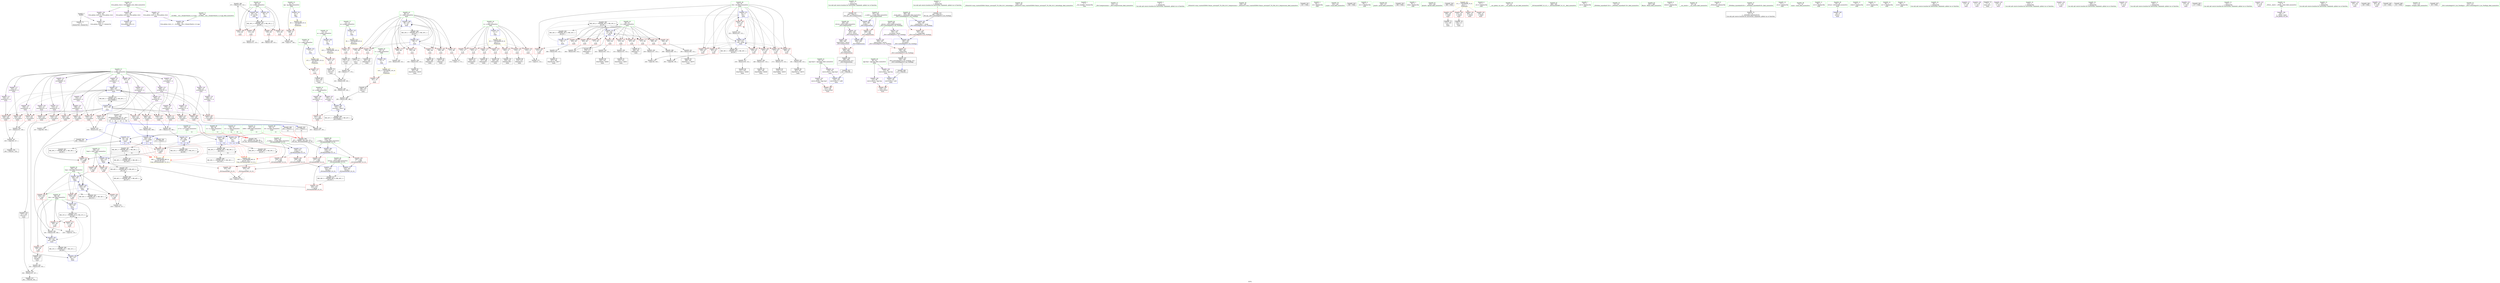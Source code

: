 digraph "SVFG" {
	label="SVFG";

	Node0x5601bbad7db0 [shape=record,color=grey,label="{NodeID: 0\nNullPtr}"];
	Node0x5601bbad7db0 -> Node0x5601bbb01150[style=solid];
	Node0x5601bbad7db0 -> Node0x5601bbb0cb90[style=solid];
	Node0x5601bbb14960 [shape=record,color=grey,label="{NodeID: 360\n371 = Binary(370, 153, )\n}"];
	Node0x5601bbb14960 -> Node0x5601bbb0e010[style=solid];
	Node0x5601bbb026d0 [shape=record,color=red,label="{NodeID: 194\n317\<--100\n\<--tmp\nmain\n}"];
	Node0x5601bbb026d0 -> Node0x5601bbb15860[style=solid];
	Node0x5601bbaff7d0 [shape=record,color=purple,label="{NodeID: 111\n206\<--23\narrayidx31\<--b\nmain\n}"];
	Node0x5601bbaff7d0 -> Node0x5601bbb0d240[style=solid];
	Node0x5601bbafd950 [shape=record,color=green,label="{NodeID: 28\n15\<--16\nq\<--q_field_insensitive\nGlob }"];
	Node0x5601bbafd950 -> Node0x5601bbb066a0[style=solid];
	Node0x5601bbafd950 -> Node0x5601bbb0c690[style=solid];
	Node0x5601bbb03d90 [shape=record,color=red,label="{NodeID: 222\n406\<--402\n\<--__n.addr\n_ZSt12setprecisioni\n}"];
	Node0x5601bbb03d90 -> Node0x5601bbb0e350[style=solid];
	Node0x5601bbb058d0 [shape=record,color=purple,label="{NodeID: 139\n123\<--80\ncoerce.dive\<--agg.tmp\nmain\n}"];
	Node0x5601bbb058d0 -> Node0x5601bbb0cd60[style=solid];
	Node0x5601bbb002a0 [shape=record,color=green,label="{NodeID: 56\n128\<--129\n_ZStlsIcSt11char_traitsIcEERSt13basic_ostreamIT_T0_ES6_St12_Setiosflags\<--_ZStlsIcSt11char_traitsIcEERSt13basic_ostreamIT_T0_ES6_St12_Setiosflags_field_insensitive\n}"];
	Node0x5601bbb4a740 [shape=record,color=black,label="{NodeID: 499\n283 = PHI(421, )\n|{<s0>14}}"];
	Node0x5601bbb4a740:s0 -> Node0x5601bbb4b180[style=solid,color=red];
	Node0x5601bbb0d4b0 [shape=record,color=blue,label="{NodeID: 250\n90\<--9\nj\<--\nmain\n}"];
	Node0x5601bbb0d4b0 -> Node0x5601bbb233a0[style=dashed];
	Node0x5601bbb06f90 [shape=record,color=red,label="{NodeID: 167\n172\<--86\n\<--i\nmain\n}"];
	Node0x5601bbb06f90 -> Node0x5601bbb15b60[style=solid];
	Node0x5601bbb01b70 [shape=record,color=black,label="{NodeID: 84\n199\<--198\nidxprom26\<--\nmain\n}"];
	Node0x5601bbaf9a50 [shape=record,color=green,label="{NodeID: 1\n7\<--1\n__dso_handle\<--dummyObj\nGlob }"];
	Node0x5601bbb14ae0 [shape=record,color=grey,label="{NodeID: 361\n273 = Binary(272, 153, )\n}"];
	Node0x5601bbb14ae0 -> Node0x5601bbb022c0[style=solid];
	Node0x5601bbb027a0 [shape=record,color=red,label="{NodeID: 195\n324\<--100\n\<--tmp\nmain\n}"];
	Node0x5601bbb027a0 -> Node0x5601bbb15ce0[style=solid];
	Node0x5601bbaff8a0 [shape=record,color=purple,label="{NodeID: 112\n215\<--23\narrayidx33\<--b\nmain\n}"];
	Node0x5601bbaff8a0 -> Node0x5601bbb02e20[style=solid];
	Node0x5601bbafda50 [shape=record,color=green,label="{NodeID: 29\n17\<--18\nr\<--r_field_insensitive\nGlob }"];
	Node0x5601bbafda50 -> Node0x5601bbb06770[style=solid];
	Node0x5601bbafda50 -> Node0x5601bbb0c790[style=solid];
	Node0x5601bbb03e60 [shape=record,color=red,label="{NodeID: 223\n409\<--408\n\<--coerce.dive\n_ZSt12setprecisioni\n}"];
	Node0x5601bbb03e60 -> Node0x5601bbaff220[style=solid];
	Node0x5601bbb059a0 [shape=record,color=purple,label="{NodeID: 140\n125\<--80\ncoerce.dive3\<--agg.tmp\nmain\n}"];
	Node0x5601bbb059a0 -> Node0x5601bbb02ae0[style=solid];
	Node0x5601bbb003a0 [shape=record,color=green,label="{NodeID: 57\n132\<--133\n_ZSt12setprecisioni\<--_ZSt12setprecisioni_field_insensitive\n}"];
	Node0x5601bbb4a880 [shape=record,color=black,label="{NodeID: 500\n286 = PHI(421, )\n}"];
	Node0x5601bbb4a880 -> Node0x5601bbb03570[style=solid];
	Node0x5601bbb0d580 [shape=record,color=blue,label="{NodeID: 251\n92\<--9\ni34\<--\nmain\n}"];
	Node0x5601bbb0d580 -> Node0x5601bbb07f00[style=dashed];
	Node0x5601bbb0d580 -> Node0x5601bbb07fd0[style=dashed];
	Node0x5601bbb0d580 -> Node0x5601bbb080a0[style=dashed];
	Node0x5601bbb0d580 -> Node0x5601bbb08170[style=dashed];
	Node0x5601bbb0d580 -> Node0x5601bbb08240[style=dashed];
	Node0x5601bbb0d580 -> Node0x5601bbb08310[style=dashed];
	Node0x5601bbb0d580 -> Node0x5601bbb02530[style=dashed];
	Node0x5601bbb0d580 -> Node0x5601bbb02600[style=dashed];
	Node0x5601bbb0d580 -> Node0x5601bbb0de70[style=dashed];
	Node0x5601bbb0d580 -> Node0x5601bbb2c0a0[style=dashed];
	Node0x5601bbb07060 [shape=record,color=red,label="{NodeID: 168\n176\<--86\n\<--i\nmain\n}"];
	Node0x5601bbb07060 -> Node0x5601bbb015c0[style=solid];
	Node0x5601bbb01c40 [shape=record,color=black,label="{NodeID: 85\n205\<--204\nidxprom30\<--add29\nmain\n}"];
	Node0x5601bbafbc40 [shape=record,color=green,label="{NodeID: 2\n9\<--1\n\<--dummyObj\nCan only get source location for instruction, argument, global var or function.}"];
	Node0x5601bbb14c60 [shape=record,color=grey,label="{NodeID: 362\n351 = Binary(350, 352, )\n}"];
	Node0x5601bbb14c60 -> Node0x5601bbb14360[style=solid];
	Node0x5601bbb02870 [shape=record,color=red,label="{NodeID: 196\n328\<--100\n\<--tmp\nmain\n}"];
	Node0x5601bbb02870 -> Node0x5601bbb0dda0[style=solid];
	Node0x5601bbaff970 [shape=record,color=purple,label="{NodeID: 113\n227\<--23\narrayidx39\<--b\nmain\n}"];
	Node0x5601bbaff970 -> Node0x5601bbb02ef0[style=solid];
	Node0x5601bbafdb50 [shape=record,color=green,label="{NodeID: 30\n19\<--20\ns\<--s_field_insensitive\nGlob }"];
	Node0x5601bbafdb50 -> Node0x5601bbb06840[style=solid];
	Node0x5601bbafdb50 -> Node0x5601bbb0c890[style=solid];
	Node0x5601bbb03f30 [shape=record,color=red,label="{NodeID: 224\n444\<--424\n\<--retval\n_ZSt3maxIxERKT_S2_S2_\n}"];
	Node0x5601bbb03f30 -> Node0x5601bbaff2f0[style=solid];
	Node0x5601bbb05a70 [shape=record,color=purple,label="{NodeID: 141\n134\<--82\ncoerce.dive7\<--agg.tmp5\nmain\n}"];
	Node0x5601bbb05a70 -> Node0x5601bbb0ce30[style=solid];
	Node0x5601bbb004a0 [shape=record,color=green,label="{NodeID: 58\n139\<--140\n_ZStlsIcSt11char_traitsIcEERSt13basic_ostreamIT_T0_ES6_St13_Setprecision\<--_ZStlsIcSt11char_traitsIcEERSt13basic_ostreamIT_T0_ES6_St13_Setprecision_field_insensitive\n}"];
	Node0x5601bbb4a9c0 [shape=record,color=black,label="{NodeID: 501\n162 = PHI()\n}"];
	Node0x5601bbb30750 [shape=record,color=yellow,style=double,label="{NodeID: 418\n64V_1 = ENCHI(MR_64V_0)\npts\{97 103 \}\nFun[_ZSt3maxIxERKT_S2_S2_]}"];
	Node0x5601bbb30750 -> Node0x5601bbb04340[style=dashed];
	Node0x5601bbb0d650 [shape=record,color=blue,label="{NodeID: 252\n94\<--234\ns2\<--sub\nmain\n|{|<s4>14|<s5>16}}"];
	Node0x5601bbb0d650 -> Node0x5601bbb03570[style=dashed];
	Node0x5601bbb0d650 -> Node0x5601bbb038b0[style=dashed];
	Node0x5601bbb0d650 -> Node0x5601bbb0d650[style=dashed];
	Node0x5601bbb0d650 -> Node0x5601bbb2c5a0[style=dashed];
	Node0x5601bbb0d650:s4 -> Node0x5601bbb304b0[style=dashed,color=red];
	Node0x5601bbb0d650:s5 -> Node0x5601bbb304b0[style=dashed,color=red];
	Node0x5601bbb07130 [shape=record,color=red,label="{NodeID: 169\n190\<--86\n\<--i\nmain\n}"];
	Node0x5601bbb07130 -> Node0x5601bbb019d0[style=solid];
	Node0x5601bbb01d10 [shape=record,color=black,label="{NodeID: 86\n214\<--213\nidxprom32\<--\nmain\n}"];
	Node0x5601bbafbcd0 [shape=record,color=green,label="{NodeID: 3\n26\<--1\n.str\<--dummyObj\nGlob }"];
	Node0x5601bbb14de0 [shape=record,color=grey,label="{NodeID: 363\n281 = Binary(276, 280, )\n}"];
	Node0x5601bbb14de0 -> Node0x5601bbb0d8c0[style=solid];
	Node0x5601bbb02940 [shape=record,color=red,label="{NodeID: 197\n316\<--106\n\<--tmp1\nmain\n}"];
	Node0x5601bbb02940 -> Node0x5601bbb15860[style=solid];
	Node0x5601bbaffa40 [shape=record,color=purple,label="{NodeID: 114\n232\<--23\narrayidx42\<--b\nmain\n}"];
	Node0x5601bbaffa40 -> Node0x5601bbb02fc0[style=solid];
	Node0x5601bbafdc50 [shape=record,color=green,label="{NodeID: 31\n21\<--22\na\<--a_field_insensitive\nGlob }"];
	Node0x5601bbafdc50 -> Node0x5601bbaff490[style=solid];
	Node0x5601bbafdc50 -> Node0x5601bbaff560[style=solid];
	Node0x5601bbb04000 [shape=record,color=red,label="{NodeID: 225\n432\<--426\n\<--__a.addr\n_ZSt3maxIxERKT_S2_S2_\n}"];
	Node0x5601bbb04000 -> Node0x5601bbb04340[style=solid];
	Node0x5601bbb05b40 [shape=record,color=purple,label="{NodeID: 142\n136\<--82\ncoerce.dive8\<--agg.tmp5\nmain\n}"];
	Node0x5601bbb05b40 -> Node0x5601bbb02bb0[style=solid];
	Node0x5601bbb005a0 [shape=record,color=green,label="{NodeID: 59\n143\<--144\nscanf\<--scanf_field_insensitive\n}"];
	Node0x5601bbb4aa90 [shape=record,color=black,label="{NodeID: 502\n166 = PHI()\n}"];
	Node0x5601bb6f7060 [shape=record,color=black,label="{NodeID: 336\n260 = PHI(261, 258, )\n}"];
	Node0x5601bbb0d720 [shape=record,color=blue,label="{NodeID: 253\n90\<--264\nj\<--inc56\nmain\n}"];
	Node0x5601bbb0d720 -> Node0x5601bbb077b0[style=dashed];
	Node0x5601bbb0d720 -> Node0x5601bbb07880[style=dashed];
	Node0x5601bbb0d720 -> Node0x5601bbb07950[style=dashed];
	Node0x5601bbb0d720 -> Node0x5601bbb07a20[style=dashed];
	Node0x5601bbb0d720 -> Node0x5601bbb07af0[style=dashed];
	Node0x5601bbb0d720 -> Node0x5601bbb07bc0[style=dashed];
	Node0x5601bbb0d720 -> Node0x5601bbb07c90[style=dashed];
	Node0x5601bbb0d720 -> Node0x5601bbb07d60[style=dashed];
	Node0x5601bbb0d720 -> Node0x5601bbb07e30[style=dashed];
	Node0x5601bbb0d720 -> Node0x5601bbb0d720[style=dashed];
	Node0x5601bbb0d720 -> Node0x5601bbb233a0[style=dashed];
	Node0x5601bbb07200 [shape=record,color=red,label="{NodeID: 170\n194\<--86\n\<--i\nmain\n}"];
	Node0x5601bbb07200 -> Node0x5601bbb01aa0[style=solid];
	Node0x5601bbb01de0 [shape=record,color=black,label="{NodeID: 87\n226\<--225\nidxprom38\<--\nmain\n}"];
	Node0x5601bbafbd60 [shape=record,color=green,label="{NodeID: 4\n28\<--1\n.str.1\<--dummyObj\nGlob }"];
	Node0x5601bbb14f60 [shape=record,color=grey,label="{NodeID: 364\n248 = Binary(247, 153, )\n}"];
	Node0x5601bbb14f60 -> Node0x5601bbb02050[style=solid];
	Node0x5601bbb02a10 [shape=record,color=red,label="{NodeID: 198\n320\<--106\n\<--tmp1\nmain\n}"];
	Node0x5601bbb02a10 -> Node0x5601bbb0dcd0[style=solid];
	Node0x5601bbaffb10 [shape=record,color=purple,label="{NodeID: 115\n245\<--23\narrayidx47\<--b\nmain\n}"];
	Node0x5601bbaffb10 -> Node0x5601bbb03090[style=solid];
	Node0x5601bbafdd50 [shape=record,color=green,label="{NodeID: 32\n23\<--25\nb\<--b_field_insensitive\nGlob }"];
	Node0x5601bbafdd50 -> Node0x5601bbaff630[style=solid];
	Node0x5601bbafdd50 -> Node0x5601bbaff700[style=solid];
	Node0x5601bbafdd50 -> Node0x5601bbaff7d0[style=solid];
	Node0x5601bbafdd50 -> Node0x5601bbaff8a0[style=solid];
	Node0x5601bbafdd50 -> Node0x5601bbaff970[style=solid];
	Node0x5601bbafdd50 -> Node0x5601bbaffa40[style=solid];
	Node0x5601bbafdd50 -> Node0x5601bbaffb10[style=solid];
	Node0x5601bbafdd50 -> Node0x5601bbb04590[style=solid];
	Node0x5601bbafdd50 -> Node0x5601bbb04660[style=solid];
	Node0x5601bbafdd50 -> Node0x5601bbb04730[style=solid];
	Node0x5601bbafdd50 -> Node0x5601bbb04800[style=solid];
	Node0x5601bbafdd50 -> Node0x5601bbb048d0[style=solid];
	Node0x5601bbafdd50 -> Node0x5601bbb049a0[style=solid];
	Node0x5601bbafdd50 -> Node0x5601bbb04a70[style=solid];
	Node0x5601bbafdd50 -> Node0x5601bbb04b40[style=solid];
	Node0x5601bbafdd50 -> Node0x5601bbb04c10[style=solid];
	Node0x5601bbafdd50 -> Node0x5601bbb04ce0[style=solid];
	Node0x5601bbafdd50 -> Node0x5601bbb04db0[style=solid];
	Node0x5601bbb040d0 [shape=record,color=red,label="{NodeID: 226\n441\<--426\n\<--__a.addr\n_ZSt3maxIxERKT_S2_S2_\n}"];
	Node0x5601bbb040d0 -> Node0x5601bbb0e690[style=solid];
	Node0x5601bbb05c10 [shape=record,color=purple,label="{NodeID: 143\n392\<--387\n_M_mask\<--retval\n_ZSt11setiosflagsSt13_Ios_Fmtflags\n}"];
	Node0x5601bbb05c10 -> Node0x5601bbb0e1b0[style=solid];
	Node0x5601bbb006a0 [shape=record,color=green,label="{NodeID: 60\n156\<--157\nprintf\<--printf_field_insensitive\n}"];
	Node0x5601bbb4ab60 [shape=record,color=black,label="{NodeID: 503\n364 = PHI()\n}"];
	Node0x5601bbb122c0 [shape=record,color=black,label="{NodeID: 337\n361 = PHI(358, 362, )\n}"];
	Node0x5601bbb0d7f0 [shape=record,color=blue,label="{NodeID: 254\n96\<--270\ns0\<--\nmain\n|{|<s4>13|<s5>14|<s6>16}}"];
	Node0x5601bbb0d7f0 -> Node0x5601bbb03570[style=dashed];
	Node0x5601bbb0d7f0 -> Node0x5601bbb038b0[style=dashed];
	Node0x5601bbb0d7f0 -> Node0x5601bbb0d7f0[style=dashed];
	Node0x5601bbb0d7f0 -> Node0x5601bbb2caa0[style=dashed];
	Node0x5601bbb0d7f0:s4 -> Node0x5601bbb30750[style=dashed,color=red];
	Node0x5601bbb0d7f0:s5 -> Node0x5601bbb30750[style=dashed,color=red];
	Node0x5601bbb0d7f0:s6 -> Node0x5601bbb30750[style=dashed,color=red];
	Node0x5601bbb072d0 [shape=record,color=red,label="{NodeID: 171\n198\<--86\n\<--i\nmain\n}"];
	Node0x5601bbb072d0 -> Node0x5601bbb01b70[style=solid];
	Node0x5601bbb01eb0 [shape=record,color=black,label="{NodeID: 88\n231\<--230\nidxprom41\<--add40\nmain\n}"];
	Node0x5601bbafbdf0 [shape=record,color=green,label="{NodeID: 5\n30\<--1\nstdin\<--dummyObj\nGlob }"];
	Node0x5601bbb150e0 [shape=record,color=grey,label="{NodeID: 365\n341 = Binary(339, 340, )\n}"];
	Node0x5601bbb150e0 -> Node0x5601bbb0df40[style=solid];
	Node0x5601bbb02ae0 [shape=record,color=red,label="{NodeID: 199\n126\<--125\n\<--coerce.dive3\nmain\n}"];
	Node0x5601bbb04590 [shape=record,color=purple,label="{NodeID: 116\n250\<--23\narrayidx50\<--b\nmain\n}"];
	Node0x5601bbb04590 -> Node0x5601bbb03160[style=solid];
	Node0x5601bbafde50 [shape=record,color=green,label="{NodeID: 33\n48\<--52\nllvm.global_ctors\<--llvm.global_ctors_field_insensitive\nGlob }"];
	Node0x5601bbafde50 -> Node0x5601bbb055d0[style=solid];
	Node0x5601bbafde50 -> Node0x5601bbb056d0[style=solid];
	Node0x5601bbafde50 -> Node0x5601bbb057d0[style=solid];
	Node0x5601bbb298a0 [shape=record,color=black,label="{NodeID: 393\nMR_40V_5 = PHI(MR_40V_4, MR_40V_3, )\npts\{107 \}\n}"];
	Node0x5601bbb298a0 -> Node0x5601bbb0dc00[style=dashed];
	Node0x5601bbb298a0 -> Node0x5601bbb298a0[style=dashed];
	Node0x5601bbb298a0 -> Node0x5601bbb2e3a0[style=dashed];
	Node0x5601bbb041a0 [shape=record,color=red,label="{NodeID: 227\n434\<--428\n\<--__b.addr\n_ZSt3maxIxERKT_S2_S2_\n}"];
	Node0x5601bbb041a0 -> Node0x5601bbb04410[style=solid];
	Node0x5601bbb05ce0 [shape=record,color=purple,label="{NodeID: 144\n395\<--387\ncoerce.dive\<--retval\n_ZSt11setiosflagsSt13_Ios_Fmtflags\n}"];
	Node0x5601bbb05ce0 -> Node0x5601bbb03cc0[style=solid];
	Node0x5601bbb007a0 [shape=record,color=green,label="{NodeID: 61\n163\<--164\nfprintf\<--fprintf_field_insensitive\n}"];
	Node0x5601bbb4ac30 [shape=record,color=black,label="{NodeID: 504\n366 = PHI()\n}"];
	Node0x5601bbb30a20 [shape=record,color=yellow,style=double,label="{NodeID: 421\n2V_1 = ENCHI(MR_2V_0)\npts\{1 \}\nFun[main]}"];
	Node0x5601bbb30a20 -> Node0x5601bbb06910[style=dashed];
	Node0x5601bbb30a20 -> Node0x5601bbb069e0[style=dashed];
	Node0x5601bbb30a20 -> Node0x5601bbb06ab0[style=dashed];
	Node0x5601bbb30a20 -> Node0x5601bbb06b80[style=dashed];
	Node0x5601bbb12860 [shape=record,color=grey,label="{NodeID: 338\n204 = Binary(203, 153, )\n}"];
	Node0x5601bbb12860 -> Node0x5601bbb01c40[style=solid];
	Node0x5601bbb0d8c0 [shape=record,color=blue,label="{NodeID: 255\n98\<--281\ns1\<--sub64\nmain\n|{|<s4>13|<s5>14|<s6>16}}"];
	Node0x5601bbb0d8c0 -> Node0x5601bbb03570[style=dashed];
	Node0x5601bbb0d8c0 -> Node0x5601bbb038b0[style=dashed];
	Node0x5601bbb0d8c0 -> Node0x5601bbb0d8c0[style=dashed];
	Node0x5601bbb0d8c0 -> Node0x5601bbb2cfa0[style=dashed];
	Node0x5601bbb0d8c0:s4 -> Node0x5601bbb304b0[style=dashed,color=red];
	Node0x5601bbb0d8c0:s5 -> Node0x5601bbb304b0[style=dashed,color=red];
	Node0x5601bbb0d8c0:s6 -> Node0x5601bbb304b0[style=dashed,color=red];
	Node0x5601bbb073a0 [shape=record,color=red,label="{NodeID: 172\n203\<--86\n\<--i\nmain\n}"];
	Node0x5601bbb073a0 -> Node0x5601bbb12860[style=solid];
	Node0x5601bbb01f80 [shape=record,color=black,label="{NodeID: 89\n244\<--243\nidxprom46\<--add45\nmain\n}"];
	Node0x5601bbafc630 [shape=record,color=green,label="{NodeID: 6\n31\<--1\n.str.2\<--dummyObj\nGlob }"];
	Node0x5601bbb15260 [shape=record,color=grey,label="{NodeID: 366\n290 = Binary(289, 153, )\n}"];
	Node0x5601bbb15260 -> Node0x5601bbb16160[style=solid];
	Node0x5601bbb02bb0 [shape=record,color=red,label="{NodeID: 200\n137\<--136\n\<--coerce.dive8\nmain\n}"];
	Node0x5601bbb04660 [shape=record,color=purple,label="{NodeID: 117\n255\<--23\narrayidx53\<--b\nmain\n}"];
	Node0x5601bbb04660 -> Node0x5601bbb03230[style=solid];
	Node0x5601bbafdf50 [shape=record,color=green,label="{NodeID: 34\n53\<--54\n__cxx_global_var_init\<--__cxx_global_var_init_field_insensitive\n}"];
	Node0x5601bbb04270 [shape=record,color=red,label="{NodeID: 228\n438\<--428\n\<--__b.addr\n_ZSt3maxIxERKT_S2_S2_\n}"];
	Node0x5601bbb04270 -> Node0x5601bbb0e5c0[style=solid];
	Node0x5601bbb05db0 [shape=record,color=purple,label="{NodeID: 145\n405\<--400\n_M_n\<--retval\n_ZSt12setprecisioni\n}"];
	Node0x5601bbb05db0 -> Node0x5601bbb0e350[style=solid];
	Node0x5601bbb008a0 [shape=record,color=green,label="{NodeID: 62\n284\<--285\n_ZSt3maxIxERKT_S2_S2_\<--_ZSt3maxIxERKT_S2_S2__field_insensitive\n}"];
	Node0x5601bbb4ad00 [shape=record,color=black,label="{NodeID: 505\n312 = PHI(421, )\n|{<s0>16}}"];
	Node0x5601bbb4ad00:s0 -> Node0x5601bbb4b180[style=solid,color=red];
	Node0x5601bbb30b30 [shape=record,color=yellow,style=double,label="{NodeID: 422\n4V_1 = ENCHI(MR_4V_0)\npts\{10 \}\nFun[main]}"];
	Node0x5601bbb30b30 -> Node0x5601bbb05f50[style=dashed];
	Node0x5601bbb129e0 [shape=record,color=grey,label="{NodeID: 339\n253 = Binary(252, 153, )\n}"];
	Node0x5601bbb129e0 -> Node0x5601bbb02120[style=solid];
	Node0x5601bbb0d990 [shape=record,color=blue,label="{NodeID: 256\n100\<--287\ntmp\<--\nmain\n}"];
	Node0x5601bbb0d990 -> Node0x5601bbb026d0[style=dashed];
	Node0x5601bbb0d990 -> Node0x5601bbb027a0[style=dashed];
	Node0x5601bbb0d990 -> Node0x5601bbb02870[style=dashed];
	Node0x5601bbb0d990 -> Node0x5601bbb0d990[style=dashed];
	Node0x5601bbb0d990 -> Node0x5601bbb0dcd0[style=dashed];
	Node0x5601bbb0d990 -> Node0x5601bbb2d4a0[style=dashed];
	Node0x5601bbb07470 [shape=record,color=red,label="{NodeID: 173\n209\<--86\n\<--i\nmain\n}"];
	Node0x5601bbb07470 -> Node0x5601bbb12e60[style=solid];
	Node0x5601bbb02050 [shape=record,color=black,label="{NodeID: 90\n249\<--248\nidxprom49\<--add48\nmain\n}"];
	Node0x5601bbafc6c0 [shape=record,color=green,label="{NodeID: 7\n33\<--1\n.str.3\<--dummyObj\nGlob }"];
	Node0x5601bbb153e0 [shape=record,color=grey,label="{NodeID: 367\n258 = cmp(246, 257, )\n}"];
	Node0x5601bbb153e0 -> Node0x5601bb6f7060[style=solid];
	Node0x5601bbb02c80 [shape=record,color=red,label="{NodeID: 201\n197\<--196\n\<--arrayidx25\nmain\n}"];
	Node0x5601bbb02c80 -> Node0x5601bbb12b60[style=solid];
	Node0x5601bbb04730 [shape=record,color=purple,label="{NodeID: 118\n269\<--23\narrayidx58\<--b\nmain\n}"];
	Node0x5601bbb04730 -> Node0x5601bbb03300[style=solid];
	Node0x5601bbafe050 [shape=record,color=green,label="{NodeID: 35\n57\<--58\n_ZNSt8ios_base4InitC1Ev\<--_ZNSt8ios_base4InitC1Ev_field_insensitive\n}"];
	Node0x5601bbb04340 [shape=record,color=red,label="{NodeID: 229\n433\<--432\n\<--\n_ZSt3maxIxERKT_S2_S2_\n}"];
	Node0x5601bbb04340 -> Node0x5601bbb15560[style=solid];
	Node0x5601bbb05e80 [shape=record,color=purple,label="{NodeID: 146\n408\<--400\ncoerce.dive\<--retval\n_ZSt12setprecisioni\n}"];
	Node0x5601bbb05e80 -> Node0x5601bbb03e60[style=solid];
	Node0x5601bbb009a0 [shape=record,color=green,label="{NodeID: 63\n367\<--368\nfflush\<--fflush_field_insensitive\n}"];
	Node0x5601bbb4af00 [shape=record,color=black,label="{NodeID: 506\n313 = PHI(421, )\n}"];
	Node0x5601bbb4af00 -> Node0x5601bbb038b0[style=solid];
	Node0x5601bbb30c10 [shape=record,color=yellow,style=double,label="{NodeID: 423\n6V_1 = ENCHI(MR_6V_0)\npts\{12 \}\nFun[main]}"];
	Node0x5601bbb30c10 -> Node0x5601bbb06020[style=dashed];
	Node0x5601bbb30c10 -> Node0x5601bbb060f0[style=dashed];
	Node0x5601bbb30c10 -> Node0x5601bbb061c0[style=dashed];
	Node0x5601bbb30c10 -> Node0x5601bbb06290[style=dashed];
	Node0x5601bbb30c10 -> Node0x5601bbb06360[style=dashed];
	Node0x5601bbb30c10 -> Node0x5601bbb06430[style=dashed];
	Node0x5601bbb30c10 -> Node0x5601bbb06500[style=dashed];
	Node0x5601bbb12b60 [shape=record,color=grey,label="{NodeID: 340\n202 = Binary(197, 201, )\n}"];
	Node0x5601bbb12b60 -> Node0x5601bbb0d240[style=solid];
	Node0x5601bbb0da60 [shape=record,color=blue,label="{NodeID: 257\n102\<--298\ns069\<--\nmain\n|{|<s2>15|<s3>16}}"];
	Node0x5601bbb0da60 -> Node0x5601bbb038b0[style=dashed];
	Node0x5601bbb0da60 -> Node0x5601bbb091f0[style=dashed];
	Node0x5601bbb0da60:s2 -> Node0x5601bbb30750[style=dashed,color=red];
	Node0x5601bbb0da60:s3 -> Node0x5601bbb30750[style=dashed,color=red];
	Node0x5601bbb07540 [shape=record,color=red,label="{NodeID: 174\n325\<--88\n\<--ans\nmain\n}"];
	Node0x5601bbb07540 -> Node0x5601bbb15ce0[style=solid];
	Node0x5601bbb02120 [shape=record,color=black,label="{NodeID: 91\n254\<--253\nidxprom52\<--add51\nmain\n}"];
	Node0x5601bbafc750 [shape=record,color=green,label="{NodeID: 8\n35\<--1\nstdout\<--dummyObj\nGlob }"];
	Node0x5601bbb15560 [shape=record,color=grey,label="{NodeID: 368\n436 = cmp(433, 435, )\n}"];
	Node0x5601bbb02d50 [shape=record,color=red,label="{NodeID: 202\n201\<--200\n\<--arrayidx27\nmain\n}"];
	Node0x5601bbb02d50 -> Node0x5601bbb12b60[style=solid];
	Node0x5601bbb04800 [shape=record,color=purple,label="{NodeID: 119\n275\<--23\narrayidx61\<--b\nmain\n}"];
	Node0x5601bbb04800 -> Node0x5601bbb033d0[style=solid];
	Node0x5601bbafe150 [shape=record,color=green,label="{NodeID: 36\n63\<--64\n__cxa_atexit\<--__cxa_atexit_field_insensitive\n}"];
	Node0x5601bbb04410 [shape=record,color=red,label="{NodeID: 230\n435\<--434\n\<--\n_ZSt3maxIxERKT_S2_S2_\n}"];
	Node0x5601bbb04410 -> Node0x5601bbb15560[style=solid];
	Node0x5601bbb05f50 [shape=record,color=red,label="{NodeID: 147\n148\<--8\n\<--qq\nmain\n}"];
	Node0x5601bbb05f50 -> Node0x5601bbb156e0[style=solid];
	Node0x5601bbb00aa0 [shape=record,color=green,label="{NodeID: 64\n387\<--388\nretval\<--retval_field_insensitive\n_ZSt11setiosflagsSt13_Ios_Fmtflags\n}"];
	Node0x5601bbb00aa0 -> Node0x5601bbb05c10[style=solid];
	Node0x5601bbb00aa0 -> Node0x5601bbb05ce0[style=solid];
	Node0x5601bbb4b040 [shape=record,color=black,label="{NodeID: 507\n399 = PHI(131, )\n0th arg _ZSt12setprecisioni }"];
	Node0x5601bbb4b040 -> Node0x5601bbb0e280[style=solid];
	Node0x5601bbb30cf0 [shape=record,color=yellow,style=double,label="{NodeID: 424\n8V_1 = ENCHI(MR_8V_0)\npts\{14 \}\nFun[main]}"];
	Node0x5601bbb30cf0 -> Node0x5601bbb065d0[style=dashed];
	Node0x5601bbb12ce0 [shape=record,color=grey,label="{NodeID: 341\n295 = Binary(294, 153, )\n}"];
	Node0x5601bbb12ce0 -> Node0x5601bbb02460[style=solid];
	Node0x5601bbb0db30 [shape=record,color=blue,label="{NodeID: 258\n104\<--310\ns173\<--sub80\nmain\n|{|<s2>15|<s3>16}}"];
	Node0x5601bbb0db30 -> Node0x5601bbb038b0[style=dashed];
	Node0x5601bbb0db30 -> Node0x5601bbb096f0[style=dashed];
	Node0x5601bbb0db30:s2 -> Node0x5601bbb304b0[style=dashed,color=red];
	Node0x5601bbb0db30:s3 -> Node0x5601bbb304b0[style=dashed,color=red];
	Node0x5601bbb07610 [shape=record,color=red,label="{NodeID: 175\n340\<--88\n\<--ans\nmain\n}"];
	Node0x5601bbb07610 -> Node0x5601bbb150e0[style=solid];
	Node0x5601bbb021f0 [shape=record,color=black,label="{NodeID: 92\n268\<--267\nidxprom57\<--\nmain\n}"];
	Node0x5601bbafc7e0 [shape=record,color=green,label="{NodeID: 9\n36\<--1\n_ZSt4cout\<--dummyObj\nGlob }"];
	Node0x5601bbb156e0 [shape=record,color=grey,label="{NodeID: 369\n149 = cmp(147, 148, )\n}"];
	Node0x5601bbb02e20 [shape=record,color=red,label="{NodeID: 203\n216\<--215\n\<--arrayidx33\nmain\n}"];
	Node0x5601bbb02e20 -> Node0x5601bbb0d3e0[style=solid];
	Node0x5601bbb048d0 [shape=record,color=purple,label="{NodeID: 120\n279\<--23\narrayidx63\<--b\nmain\n}"];
	Node0x5601bbb048d0 -> Node0x5601bbb034a0[style=solid];
	Node0x5601bbafe250 [shape=record,color=green,label="{NodeID: 37\n62\<--68\n_ZNSt8ios_base4InitD1Ev\<--_ZNSt8ios_base4InitD1Ev_field_insensitive\n}"];
	Node0x5601bbafe250 -> Node0x5601bbb01320[style=solid];
	Node0x5601bbb2aca0 [shape=record,color=black,label="{NodeID: 397\nMR_18V_3 = PHI(MR_18V_4, MR_18V_2, )\npts\{85 \}\n}"];
	Node0x5601bbb2aca0 -> Node0x5601bbb06c50[style=dashed];
	Node0x5601bbb2aca0 -> Node0x5601bbb06d20[style=dashed];
	Node0x5601bbb2aca0 -> Node0x5601bbb06df0[style=dashed];
	Node0x5601bbb2aca0 -> Node0x5601bbb06ec0[style=dashed];
	Node0x5601bbb2aca0 -> Node0x5601bbb0e010[style=dashed];
	Node0x5601bbb0c400 [shape=record,color=blue,label="{NodeID: 231\n8\<--9\nqq\<--\nGlob }"];
	Node0x5601bbb0c400 -> Node0x5601bbb30b30[style=dashed];
	Node0x5601bbb06020 [shape=record,color=red,label="{NodeID: 148\n173\<--11\n\<--n\nmain\n}"];
	Node0x5601bbb06020 -> Node0x5601bbb15b60[style=solid];
	Node0x5601bbb00b70 [shape=record,color=green,label="{NodeID: 65\n389\<--390\n__mask.addr\<--__mask.addr_field_insensitive\n_ZSt11setiosflagsSt13_Ios_Fmtflags\n}"];
	Node0x5601bbb00b70 -> Node0x5601bbb03bf0[style=solid];
	Node0x5601bbb00b70 -> Node0x5601bbb0e0e0[style=solid];
	Node0x5601bbb4b180 [shape=record,color=black,label="{NodeID: 508\n422 = PHI(96, 283, 102, 312, )\n0th arg _ZSt3maxIxERKT_S2_S2_ }"];
	Node0x5601bbb4b180 -> Node0x5601bbb0e420[style=solid];
	Node0x5601bbb30dd0 [shape=record,color=yellow,style=double,label="{NodeID: 425\n10V_1 = ENCHI(MR_10V_0)\npts\{16 \}\nFun[main]}"];
	Node0x5601bbb30dd0 -> Node0x5601bbb066a0[style=dashed];
	Node0x5601bbb12e60 [shape=record,color=grey,label="{NodeID: 342\n210 = Binary(209, 153, )\n}"];
	Node0x5601bbb12e60 -> Node0x5601bbb0d310[style=solid];
	Node0x5601bbb0dc00 [shape=record,color=blue,label="{NodeID: 259\n106\<--314\ntmp1\<--\nmain\n}"];
	Node0x5601bbb0dc00 -> Node0x5601bbb02940[style=dashed];
	Node0x5601bbb0dc00 -> Node0x5601bbb02a10[style=dashed];
	Node0x5601bbb0dc00 -> Node0x5601bbb298a0[style=dashed];
	Node0x5601bbb076e0 [shape=record,color=red,label="{NodeID: 176\n349\<--88\n\<--ans\nmain\n}"];
	Node0x5601bbb076e0 -> Node0x5601bbafeee0[style=solid];
	Node0x5601bbb022c0 [shape=record,color=black,label="{NodeID: 93\n274\<--273\nidxprom60\<--add59\nmain\n}"];
	Node0x5601bbafc870 [shape=record,color=green,label="{NodeID: 10\n37\<--1\n.str.4\<--dummyObj\nGlob }"];
	Node0x5601bbb15860 [shape=record,color=grey,label="{NodeID: 370\n318 = cmp(316, 317, )\n}"];
	Node0x5601bbb02ef0 [shape=record,color=red,label="{NodeID: 204\n228\<--227\n\<--arrayidx39\nmain\n}"];
	Node0x5601bbb02ef0 -> Node0x5601bbb141e0[style=solid];
	Node0x5601bbb049a0 [shape=record,color=purple,label="{NodeID: 121\n297\<--23\narrayidx72\<--b\nmain\n}"];
	Node0x5601bbb049a0 -> Node0x5601bbb03640[style=solid];
	Node0x5601bbafe350 [shape=record,color=green,label="{NodeID: 38\n75\<--76\nmain\<--main_field_insensitive\n}"];
	Node0x5601bbb2b1a0 [shape=record,color=black,label="{NodeID: 398\nMR_20V_2 = PHI(MR_20V_4, MR_20V_1, )\npts\{87 \}\n}"];
	Node0x5601bbb2b1a0 -> Node0x5601bbb0d0a0[style=dashed];
	Node0x5601bbb0c490 [shape=record,color=blue,label="{NodeID: 232\n11\<--9\nn\<--\nGlob }"];
	Node0x5601bbb0c490 -> Node0x5601bbb30c10[style=dashed];
	Node0x5601bbb060f0 [shape=record,color=red,label="{NodeID: 149\n213\<--11\n\<--n\nmain\n}"];
	Node0x5601bbb060f0 -> Node0x5601bbb01d10[style=solid];
	Node0x5601bbb00c40 [shape=record,color=green,label="{NodeID: 66\n400\<--401\nretval\<--retval_field_insensitive\n_ZSt12setprecisioni\n}"];
	Node0x5601bbb00c40 -> Node0x5601bbb05db0[style=solid];
	Node0x5601bbb00c40 -> Node0x5601bbb05e80[style=solid];
	Node0x5601bbb4b530 [shape=record,color=black,label="{NodeID: 509\n423 = PHI(98, 94, 104, 94, )\n1st arg _ZSt3maxIxERKT_S2_S2_ }"];
	Node0x5601bbb4b530 -> Node0x5601bbb0e4f0[style=solid];
	Node0x5601bbb30eb0 [shape=record,color=yellow,style=double,label="{NodeID: 426\n12V_1 = ENCHI(MR_12V_0)\npts\{18 \}\nFun[main]}"];
	Node0x5601bbb30eb0 -> Node0x5601bbb06770[style=dashed];
	Node0x5601bbb12fe0 [shape=record,color=grey,label="{NodeID: 343\n301 = Binary(300, 153, )\n}"];
	Node0x5601bbb12fe0 -> Node0x5601bbafeba0[style=solid];
	Node0x5601bbb0dcd0 [shape=record,color=blue,label="{NodeID: 260\n100\<--320\ntmp\<--\nmain\n}"];
	Node0x5601bbb0dcd0 -> Node0x5601bbb027a0[style=dashed];
	Node0x5601bbb0dcd0 -> Node0x5601bbb02870[style=dashed];
	Node0x5601bbb0dcd0 -> Node0x5601bbb0d990[style=dashed];
	Node0x5601bbb0dcd0 -> Node0x5601bbb2d4a0[style=dashed];
	Node0x5601bbb077b0 [shape=record,color=red,label="{NodeID: 177\n237\<--90\n\<--j\nmain\n}"];
	Node0x5601bbb077b0 -> Node0x5601bbb147e0[style=solid];
	Node0x5601bbb02390 [shape=record,color=black,label="{NodeID: 94\n278\<--277\nidxprom62\<--\nmain\n}"];
	Node0x5601bbafc900 [shape=record,color=green,label="{NodeID: 11\n39\<--1\n.str.5\<--dummyObj\nGlob }"];
	Node0x5601bbb159e0 [shape=record,color=grey,label="{NodeID: 371\n223 = cmp(221, 222, )\n}"];
	Node0x5601bbb02fc0 [shape=record,color=red,label="{NodeID: 205\n233\<--232\n\<--arrayidx42\nmain\n}"];
	Node0x5601bbb02fc0 -> Node0x5601bbb141e0[style=solid];
	Node0x5601bbb04a70 [shape=record,color=purple,label="{NodeID: 122\n303\<--23\narrayidx76\<--b\nmain\n}"];
	Node0x5601bbb04a70 -> Node0x5601bbb03710[style=solid];
	Node0x5601bbafe450 [shape=record,color=green,label="{NodeID: 39\n78\<--79\nretval\<--retval_field_insensitive\nmain\n}"];
	Node0x5601bbafe450 -> Node0x5601bbb0cc90[style=solid];
	Node0x5601bbb2b6a0 [shape=record,color=black,label="{NodeID: 399\nMR_22V_2 = PHI(MR_22V_7, MR_22V_1, )\npts\{89 \}\n}"];
	Node0x5601bbb2b6a0 -> Node0x5601bbb0d3e0[style=dashed];
	Node0x5601bbb0c590 [shape=record,color=blue,label="{NodeID: 233\n13\<--9\np\<--\nGlob }"];
	Node0x5601bbb0c590 -> Node0x5601bbb30cf0[style=dashed];
	Node0x5601bbb061c0 [shape=record,color=red,label="{NodeID: 150\n222\<--11\n\<--n\nmain\n}"];
	Node0x5601bbb061c0 -> Node0x5601bbb159e0[style=solid];
	Node0x5601bbb00d10 [shape=record,color=green,label="{NodeID: 67\n402\<--403\n__n.addr\<--__n.addr_field_insensitive\n_ZSt12setprecisioni\n}"];
	Node0x5601bbb00d10 -> Node0x5601bbb03d90[style=solid];
	Node0x5601bbb00d10 -> Node0x5601bbb0e280[style=solid];
	Node0x5601bbb4b730 [shape=record,color=black,label="{NodeID: 510\n386 = PHI(120, )\n0th arg _ZSt11setiosflagsSt13_Ios_Fmtflags }"];
	Node0x5601bbb4b730 -> Node0x5601bbb0e0e0[style=solid];
	Node0x5601bbb30f90 [shape=record,color=yellow,style=double,label="{NodeID: 427\n14V_1 = ENCHI(MR_14V_0)\npts\{20 \}\nFun[main]}"];
	Node0x5601bbb30f90 -> Node0x5601bbb06840[style=dashed];
	Node0x5601bbb13160 [shape=record,color=grey,label="{NodeID: 344\n257 = Binary(251, 256, )\n}"];
	Node0x5601bbb13160 -> Node0x5601bbb153e0[style=solid];
	Node0x5601bbb0dda0 [shape=record,color=blue,label="{NodeID: 261\n88\<--328\nans\<--\nmain\n}"];
	Node0x5601bbb0dda0 -> Node0x5601bbb22ea0[style=dashed];
	Node0x5601bbb07880 [shape=record,color=red,label="{NodeID: 178\n242\<--90\n\<--j\nmain\n}"];
	Node0x5601bbb07880 -> Node0x5601bbb14660[style=solid];
	Node0x5601bbb02460 [shape=record,color=black,label="{NodeID: 95\n296\<--295\nidxprom71\<--add70\nmain\n}"];
	Node0x5601bbafc990 [shape=record,color=green,label="{NodeID: 12\n41\<--1\nstderr\<--dummyObj\nGlob }"];
	Node0x5601bbb15b60 [shape=record,color=grey,label="{NodeID: 372\n174 = cmp(172, 173, )\n}"];
	Node0x5601bbb03090 [shape=record,color=red,label="{NodeID: 206\n246\<--245\n\<--arrayidx47\nmain\n}"];
	Node0x5601bbb03090 -> Node0x5601bbb153e0[style=solid];
	Node0x5601bbb04b40 [shape=record,color=purple,label="{NodeID: 123\n308\<--23\narrayidx79\<--b\nmain\n}"];
	Node0x5601bbb04b40 -> Node0x5601bbb037e0[style=solid];
	Node0x5601bbafe520 [shape=record,color=green,label="{NodeID: 40\n80\<--81\nagg.tmp\<--agg.tmp_field_insensitive\nmain\n}"];
	Node0x5601bbafe520 -> Node0x5601bbb058d0[style=solid];
	Node0x5601bbafe520 -> Node0x5601bbb059a0[style=solid];
	Node0x5601bbb2bba0 [shape=record,color=black,label="{NodeID: 400\nMR_24V_2 = PHI(MR_24V_4, MR_24V_1, )\npts\{91 \}\n}"];
	Node0x5601bbb2bba0 -> Node0x5601bbb0d4b0[style=dashed];
	Node0x5601bbb0c690 [shape=record,color=blue,label="{NodeID: 234\n15\<--9\nq\<--\nGlob }"];
	Node0x5601bbb0c690 -> Node0x5601bbb30dd0[style=dashed];
	Node0x5601bbb06290 [shape=record,color=red,label="{NodeID: 151\n225\<--11\n\<--n\nmain\n}"];
	Node0x5601bbb06290 -> Node0x5601bbb01de0[style=solid];
	Node0x5601bbb00de0 [shape=record,color=green,label="{NodeID: 68\n424\<--425\nretval\<--retval_field_insensitive\n_ZSt3maxIxERKT_S2_S2_\n}"];
	Node0x5601bbb00de0 -> Node0x5601bbb03f30[style=solid];
	Node0x5601bbb00de0 -> Node0x5601bbb0e5c0[style=solid];
	Node0x5601bbb00de0 -> Node0x5601bbb0e690[style=solid];
	Node0x5601bbb132e0 [shape=record,color=grey,label="{NodeID: 345\n264 = Binary(263, 153, )\n}"];
	Node0x5601bbb132e0 -> Node0x5601bbb0d720[style=solid];
	Node0x5601bbb0de70 [shape=record,color=blue,label="{NodeID: 262\n92\<--333\ni34\<--inc90\nmain\n}"];
	Node0x5601bbb0de70 -> Node0x5601bbb07f00[style=dashed];
	Node0x5601bbb0de70 -> Node0x5601bbb07fd0[style=dashed];
	Node0x5601bbb0de70 -> Node0x5601bbb080a0[style=dashed];
	Node0x5601bbb0de70 -> Node0x5601bbb08170[style=dashed];
	Node0x5601bbb0de70 -> Node0x5601bbb08240[style=dashed];
	Node0x5601bbb0de70 -> Node0x5601bbb08310[style=dashed];
	Node0x5601bbb0de70 -> Node0x5601bbb02530[style=dashed];
	Node0x5601bbb0de70 -> Node0x5601bbb02600[style=dashed];
	Node0x5601bbb0de70 -> Node0x5601bbb0de70[style=dashed];
	Node0x5601bbb0de70 -> Node0x5601bbb2c0a0[style=dashed];
	Node0x5601bbb07950 [shape=record,color=red,label="{NodeID: 179\n252\<--90\n\<--j\nmain\n}"];
	Node0x5601bbb07950 -> Node0x5601bbb129e0[style=solid];
	Node0x5601bbafeba0 [shape=record,color=black,label="{NodeID: 96\n302\<--301\nidxprom75\<--add74\nmain\n}"];
	Node0x5601bbafca50 [shape=record,color=green,label="{NodeID: 13\n42\<--1\n.str.6\<--dummyObj\nGlob }"];
	Node0x5601bbb15ce0 [shape=record,color=grey,label="{NodeID: 373\n326 = cmp(324, 325, )\n}"];
	Node0x5601bbb03160 [shape=record,color=red,label="{NodeID: 207\n251\<--250\n\<--arrayidx50\nmain\n}"];
	Node0x5601bbb03160 -> Node0x5601bbb13160[style=solid];
	Node0x5601bbb04c10 [shape=record,color=purple,label="{NodeID: 124\n338\<--23\narrayidx93\<--b\nmain\n}"];
	Node0x5601bbb04c10 -> Node0x5601bbb03980[style=solid];
	Node0x5601bbafe5f0 [shape=record,color=green,label="{NodeID: 41\n82\<--83\nagg.tmp5\<--agg.tmp5_field_insensitive\nmain\n}"];
	Node0x5601bbafe5f0 -> Node0x5601bbb05a70[style=solid];
	Node0x5601bbafe5f0 -> Node0x5601bbb05b40[style=solid];
	Node0x5601bbb2c0a0 [shape=record,color=black,label="{NodeID: 401\nMR_26V_2 = PHI(MR_26V_4, MR_26V_1, )\npts\{93 \}\n}"];
	Node0x5601bbb2c0a0 -> Node0x5601bbb0d580[style=dashed];
	Node0x5601bbb0c790 [shape=record,color=blue,label="{NodeID: 235\n17\<--9\nr\<--\nGlob }"];
	Node0x5601bbb0c790 -> Node0x5601bbb30eb0[style=dashed];
	Node0x5601bbb06360 [shape=record,color=red,label="{NodeID: 152\n336\<--11\n\<--n\nmain\n}"];
	Node0x5601bbb06360 -> Node0x5601bbafed40[style=solid];
	Node0x5601bbb00eb0 [shape=record,color=green,label="{NodeID: 69\n426\<--427\n__a.addr\<--__a.addr_field_insensitive\n_ZSt3maxIxERKT_S2_S2_\n}"];
	Node0x5601bbb00eb0 -> Node0x5601bbb04000[style=solid];
	Node0x5601bbb00eb0 -> Node0x5601bbb040d0[style=solid];
	Node0x5601bbb00eb0 -> Node0x5601bbb0e420[style=solid];
	Node0x5601bbb13460 [shape=record,color=grey,label="{NodeID: 346\n189 = Binary(186, 188, )\n}"];
	Node0x5601bbb13460 -> Node0x5601bbb0d170[style=solid];
	Node0x5601bbb0df40 [shape=record,color=blue,label="{NodeID: 263\n88\<--341\nans\<--sub94\nmain\n}"];
	Node0x5601bbb0df40 -> Node0x5601bbb076e0[style=dashed];
	Node0x5601bbb0df40 -> Node0x5601bbb2b6a0[style=dashed];
	Node0x5601bbb07a20 [shape=record,color=red,label="{NodeID: 180\n263\<--90\n\<--j\nmain\n}"];
	Node0x5601bbb07a20 -> Node0x5601bbb132e0[style=solid];
	Node0x5601bbafec70 [shape=record,color=black,label="{NodeID: 97\n307\<--306\nidxprom78\<--add77\nmain\n}"];
	Node0x5601bbafcb50 [shape=record,color=green,label="{NodeID: 14\n44\<--1\n.str.7\<--dummyObj\nGlob }"];
	Node0x5601bbb15e60 [shape=record,color=grey,label="{NodeID: 374\n240 = cmp(238, 239, )\n}"];
	Node0x5601bbb03230 [shape=record,color=red,label="{NodeID: 208\n256\<--255\n\<--arrayidx53\nmain\n}"];
	Node0x5601bbb03230 -> Node0x5601bbb13160[style=solid];
	Node0x5601bbb04ce0 [shape=record,color=purple,label="{NodeID: 125\n345\<--23\narrayidx96\<--b\nmain\n}"];
	Node0x5601bbb04ce0 -> Node0x5601bbb03a50[style=solid];
	Node0x5601bbafe6c0 [shape=record,color=green,label="{NodeID: 42\n84\<--85\nii\<--ii_field_insensitive\nmain\n}"];
	Node0x5601bbafe6c0 -> Node0x5601bbb06c50[style=solid];
	Node0x5601bbafe6c0 -> Node0x5601bbb06d20[style=solid];
	Node0x5601bbafe6c0 -> Node0x5601bbb06df0[style=solid];
	Node0x5601bbafe6c0 -> Node0x5601bbb06ec0[style=solid];
	Node0x5601bbafe6c0 -> Node0x5601bbb0cf00[style=solid];
	Node0x5601bbafe6c0 -> Node0x5601bbb0e010[style=solid];
	Node0x5601bbb2c5a0 [shape=record,color=black,label="{NodeID: 402\nMR_28V_2 = PHI(MR_28V_3, MR_28V_1, )\npts\{95 \}\n}"];
	Node0x5601bbb2c5a0 -> Node0x5601bbb0d650[style=dashed];
	Node0x5601bbb2c5a0 -> Node0x5601bbb2c5a0[style=dashed];
	Node0x5601bbb0c890 [shape=record,color=blue,label="{NodeID: 236\n19\<--9\ns\<--\nGlob }"];
	Node0x5601bbb0c890 -> Node0x5601bbb30f90[style=dashed];
	Node0x5601bbb06430 [shape=record,color=red,label="{NodeID: 153\n343\<--11\n\<--n\nmain\n}"];
	Node0x5601bbb06430 -> Node0x5601bbafee10[style=solid];
	Node0x5601bbb00f80 [shape=record,color=green,label="{NodeID: 70\n428\<--429\n__b.addr\<--__b.addr_field_insensitive\n_ZSt3maxIxERKT_S2_S2_\n}"];
	Node0x5601bbb00f80 -> Node0x5601bbb041a0[style=solid];
	Node0x5601bbb00f80 -> Node0x5601bbb04270[style=solid];
	Node0x5601bbb00f80 -> Node0x5601bbb0e4f0[style=solid];
	Node0x5601bbb135e0 [shape=record,color=grey,label="{NodeID: 347\n152 = Binary(151, 153, )\n}"];
	Node0x5601bbb0e010 [shape=record,color=blue,label="{NodeID: 264\n84\<--371\nii\<--inc106\nmain\n}"];
	Node0x5601bbb0e010 -> Node0x5601bbb2aca0[style=dashed];
	Node0x5601bbb07af0 [shape=record,color=red,label="{NodeID: 181\n267\<--90\n\<--j\nmain\n}"];
	Node0x5601bbb07af0 -> Node0x5601bbb021f0[style=solid];
	Node0x5601bbafed40 [shape=record,color=black,label="{NodeID: 98\n337\<--336\nidxprom92\<--\nmain\n}"];
	Node0x5601bbafcc50 [shape=record,color=green,label="{NodeID: 15\n46\<--1\n.str.8\<--dummyObj\nGlob }"];
	Node0x5601bbb15fe0 [shape=record,color=grey,label="{NodeID: 375\n347 = cmp(346, 169, )\n}"];
	Node0x5601bbb03300 [shape=record,color=red,label="{NodeID: 209\n270\<--269\n\<--arrayidx58\nmain\n}"];
	Node0x5601bbb03300 -> Node0x5601bbb0d7f0[style=solid];
	Node0x5601bbb04db0 [shape=record,color=purple,label="{NodeID: 126\n355\<--23\narrayidx101\<--b\nmain\n}"];
	Node0x5601bbb04db0 -> Node0x5601bbb03b20[style=solid];
	Node0x5601bbafe790 [shape=record,color=green,label="{NodeID: 43\n86\<--87\ni\<--i_field_insensitive\nmain\n}"];
	Node0x5601bbafe790 -> Node0x5601bbb06f90[style=solid];
	Node0x5601bbafe790 -> Node0x5601bbb07060[style=solid];
	Node0x5601bbafe790 -> Node0x5601bbb07130[style=solid];
	Node0x5601bbafe790 -> Node0x5601bbb07200[style=solid];
	Node0x5601bbafe790 -> Node0x5601bbb072d0[style=solid];
	Node0x5601bbafe790 -> Node0x5601bbb073a0[style=solid];
	Node0x5601bbafe790 -> Node0x5601bbb07470[style=solid];
	Node0x5601bbafe790 -> Node0x5601bbb0d0a0[style=solid];
	Node0x5601bbafe790 -> Node0x5601bbb0d310[style=solid];
	Node0x5601bbb2caa0 [shape=record,color=black,label="{NodeID: 403\nMR_30V_2 = PHI(MR_30V_3, MR_30V_1, )\npts\{97 \}\n}"];
	Node0x5601bbb2caa0 -> Node0x5601bbb0d7f0[style=dashed];
	Node0x5601bbb2caa0 -> Node0x5601bbb2caa0[style=dashed];
	Node0x5601bbb0c990 [shape=record,color=blue,label="{NodeID: 237\n452\<--49\nllvm.global_ctors_0\<--\nGlob }"];
	Node0x5601bbb06500 [shape=record,color=red,label="{NodeID: 154\n353\<--11\n\<--n\nmain\n}"];
	Node0x5601bbb06500 -> Node0x5601bbafefb0[style=solid];
	Node0x5601bbb01050 [shape=record,color=green,label="{NodeID: 71\n50\<--448\n_GLOBAL__sub_I_ZhukovDmitry_0_0.cpp\<--_GLOBAL__sub_I_ZhukovDmitry_0_0.cpp_field_insensitive\n}"];
	Node0x5601bbb01050 -> Node0x5601bbb0ca90[style=solid];
	Node0x5601bbb13760 [shape=record,color=grey,label="{NodeID: 348\n160 = Binary(159, 153, )\n}"];
	Node0x5601bbb0e0e0 [shape=record,color=blue,label="{NodeID: 265\n389\<--386\n__mask.addr\<--__mask\n_ZSt11setiosflagsSt13_Ios_Fmtflags\n}"];
	Node0x5601bbb0e0e0 -> Node0x5601bbb03bf0[style=dashed];
	Node0x5601bbb07bc0 [shape=record,color=red,label="{NodeID: 182\n277\<--90\n\<--j\nmain\n}"];
	Node0x5601bbb07bc0 -> Node0x5601bbb02390[style=solid];
	Node0x5601bbafee10 [shape=record,color=black,label="{NodeID: 99\n344\<--343\nidxprom95\<--\nmain\n}"];
	Node0x5601bbafcd50 [shape=record,color=green,label="{NodeID: 16\n49\<--1\n\<--dummyObj\nCan only get source location for instruction, argument, global var or function.}"];
	Node0x5601bbb16160 [shape=record,color=grey,label="{NodeID: 376\n292 = cmp(290, 291, )\n}"];
	Node0x5601bbb033d0 [shape=record,color=red,label="{NodeID: 210\n276\<--275\n\<--arrayidx61\nmain\n}"];
	Node0x5601bbb033d0 -> Node0x5601bbb14de0[style=solid];
	Node0x5601bbb04e80 [shape=record,color=purple,label="{NodeID: 127\n110\<--26\n\<--.str\nmain\n}"];
	Node0x5601bbafe860 [shape=record,color=green,label="{NodeID: 44\n88\<--89\nans\<--ans_field_insensitive\nmain\n}"];
	Node0x5601bbafe860 -> Node0x5601bbb07540[style=solid];
	Node0x5601bbafe860 -> Node0x5601bbb07610[style=solid];
	Node0x5601bbafe860 -> Node0x5601bbb076e0[style=solid];
	Node0x5601bbafe860 -> Node0x5601bbb0d3e0[style=solid];
	Node0x5601bbafe860 -> Node0x5601bbb0dda0[style=solid];
	Node0x5601bbafe860 -> Node0x5601bbb0df40[style=solid];
	Node0x5601bbb2cfa0 [shape=record,color=black,label="{NodeID: 404\nMR_32V_2 = PHI(MR_32V_3, MR_32V_1, )\npts\{99 \}\n}"];
	Node0x5601bbb2cfa0 -> Node0x5601bbb0d8c0[style=dashed];
	Node0x5601bbb2cfa0 -> Node0x5601bbb2cfa0[style=dashed];
	Node0x5601bbb0ca90 [shape=record,color=blue,label="{NodeID: 238\n453\<--50\nllvm.global_ctors_1\<--_GLOBAL__sub_I_ZhukovDmitry_0_0.cpp\nGlob }"];
	Node0x5601bbb065d0 [shape=record,color=red,label="{NodeID: 155\n178\<--13\n\<--p\nmain\n}"];
	Node0x5601bbb065d0 -> Node0x5601bbb01690[style=solid];
	Node0x5601bbb01150 [shape=record,color=black,label="{NodeID: 72\n2\<--3\ndummyVal\<--dummyVal\n}"];
	Node0x5601bbb138e0 [shape=record,color=grey,label="{NodeID: 349\n186 = Binary(183, 185, )\n}"];
	Node0x5601bbb138e0 -> Node0x5601bbb13460[style=solid];
	Node0x5601bbb0e1b0 [shape=record,color=blue,label="{NodeID: 266\n392\<--393\n_M_mask\<--\n_ZSt11setiosflagsSt13_Ios_Fmtflags\n}"];
	Node0x5601bbb0e1b0 -> Node0x5601bbb03cc0[style=dashed];
	Node0x5601bbb07c90 [shape=record,color=red,label="{NodeID: 183\n289\<--90\n\<--j\nmain\n}"];
	Node0x5601bbb07c90 -> Node0x5601bbb15260[style=solid];
	Node0x5601bbafeee0 [shape=record,color=black,label="{NodeID: 100\n350\<--349\nconv98\<--\nmain\n}"];
	Node0x5601bbafeee0 -> Node0x5601bbb14c60[style=solid];
	Node0x5601bbafce50 [shape=record,color=green,label="{NodeID: 17\n120\<--1\n\<--dummyObj\nCan only get source location for instruction, argument, global var or function.|{<s0>5}}"];
	Node0x5601bbafce50:s0 -> Node0x5601bbb4b730[style=solid,color=red];
	Node0x5601bbb034a0 [shape=record,color=red,label="{NodeID: 211\n280\<--279\n\<--arrayidx63\nmain\n}"];
	Node0x5601bbb034a0 -> Node0x5601bbb14de0[style=solid];
	Node0x5601bbb04f50 [shape=record,color=purple,label="{NodeID: 128\n111\<--28\n\<--.str.1\nmain\n}"];
	Node0x5601bbafe930 [shape=record,color=green,label="{NodeID: 45\n90\<--91\nj\<--j_field_insensitive\nmain\n}"];
	Node0x5601bbafe930 -> Node0x5601bbb077b0[style=solid];
	Node0x5601bbafe930 -> Node0x5601bbb07880[style=solid];
	Node0x5601bbafe930 -> Node0x5601bbb07950[style=solid];
	Node0x5601bbafe930 -> Node0x5601bbb07a20[style=solid];
	Node0x5601bbafe930 -> Node0x5601bbb07af0[style=solid];
	Node0x5601bbafe930 -> Node0x5601bbb07bc0[style=solid];
	Node0x5601bbafe930 -> Node0x5601bbb07c90[style=solid];
	Node0x5601bbafe930 -> Node0x5601bbb07d60[style=solid];
	Node0x5601bbafe930 -> Node0x5601bbb07e30[style=solid];
	Node0x5601bbafe930 -> Node0x5601bbb0d4b0[style=solid];
	Node0x5601bbafe930 -> Node0x5601bbb0d720[style=solid];
	Node0x5601bbb2d4a0 [shape=record,color=black,label="{NodeID: 405\nMR_34V_2 = PHI(MR_34V_3, MR_34V_1, )\npts\{101 \}\n}"];
	Node0x5601bbb2d4a0 -> Node0x5601bbb0d990[style=dashed];
	Node0x5601bbb2d4a0 -> Node0x5601bbb2d4a0[style=dashed];
	Node0x5601bbb0cb90 [shape=record,color=blue, style = dotted,label="{NodeID: 239\n454\<--3\nllvm.global_ctors_2\<--dummyVal\nGlob }"];
	Node0x5601bbb066a0 [shape=record,color=red,label="{NodeID: 156\n181\<--15\n\<--q\nmain\n}"];
	Node0x5601bbb066a0 -> Node0x5601bbb01760[style=solid];
	Node0x5601bbb01250 [shape=record,color=black,label="{NodeID: 73\n77\<--9\nmain_ret\<--\nmain\n}"];
	Node0x5601bbb13a60 [shape=record,color=grey,label="{NodeID: 350\n180 = Binary(177, 179, )\n}"];
	Node0x5601bbb13a60 -> Node0x5601bbb13d60[style=solid];
	Node0x5601bbb0e280 [shape=record,color=blue,label="{NodeID: 267\n402\<--399\n__n.addr\<--__n\n_ZSt12setprecisioni\n}"];
	Node0x5601bbb0e280 -> Node0x5601bbb03d90[style=dashed];
	Node0x5601bbb07d60 [shape=record,color=red,label="{NodeID: 184\n294\<--90\n\<--j\nmain\n}"];
	Node0x5601bbb07d60 -> Node0x5601bbb12ce0[style=solid];
	Node0x5601bbafefb0 [shape=record,color=black,label="{NodeID: 101\n354\<--353\nidxprom100\<--\nmain\n}"];
	Node0x5601bbafcf50 [shape=record,color=green,label="{NodeID: 18\n131\<--1\n\<--dummyObj\nCan only get source location for instruction, argument, global var or function.|{<s0>7}}"];
	Node0x5601bbafcf50:s0 -> Node0x5601bbb4b040[style=solid,color=red];
	Node0x5601bbb03570 [shape=record,color=red,label="{NodeID: 212\n287\<--286\n\<--call66\nmain\n}"];
	Node0x5601bbb03570 -> Node0x5601bbb0d990[style=solid];
	Node0x5601bbb05020 [shape=record,color=purple,label="{NodeID: 129\n116\<--31\n\<--.str.2\nmain\n}"];
	Node0x5601bbafea00 [shape=record,color=green,label="{NodeID: 46\n92\<--93\ni34\<--i34_field_insensitive\nmain\n}"];
	Node0x5601bbafea00 -> Node0x5601bbb07f00[style=solid];
	Node0x5601bbafea00 -> Node0x5601bbb07fd0[style=solid];
	Node0x5601bbafea00 -> Node0x5601bbb080a0[style=solid];
	Node0x5601bbafea00 -> Node0x5601bbb08170[style=solid];
	Node0x5601bbafea00 -> Node0x5601bbb08240[style=solid];
	Node0x5601bbafea00 -> Node0x5601bbb08310[style=solid];
	Node0x5601bbafea00 -> Node0x5601bbb02530[style=solid];
	Node0x5601bbafea00 -> Node0x5601bbb02600[style=solid];
	Node0x5601bbafea00 -> Node0x5601bbb0d580[style=solid];
	Node0x5601bbafea00 -> Node0x5601bbb0de70[style=solid];
	Node0x5601bbb2d9a0 [shape=record,color=black,label="{NodeID: 406\nMR_36V_2 = PHI(MR_36V_3, MR_36V_1, )\npts\{103 \}\n}"];
	Node0x5601bbb2d9a0 -> Node0x5601bbb091f0[style=dashed];
	Node0x5601bbb0cc90 [shape=record,color=blue,label="{NodeID: 240\n78\<--9\nretval\<--\nmain\n}"];
	Node0x5601bbb06770 [shape=record,color=red,label="{NodeID: 157\n184\<--17\n\<--r\nmain\n}"];
	Node0x5601bbb06770 -> Node0x5601bbb01830[style=solid];
	Node0x5601bbb01320 [shape=record,color=black,label="{NodeID: 74\n61\<--62\n\<--_ZNSt8ios_base4InitD1Ev\nCan only get source location for instruction, argument, global var or function.}"];
	Node0x5601bbb13be0 [shape=record,color=grey,label="{NodeID: 351\n306 = Binary(305, 153, )\n}"];
	Node0x5601bbb13be0 -> Node0x5601bbafec70[style=solid];
	Node0x5601bbb0e350 [shape=record,color=blue,label="{NodeID: 268\n405\<--406\n_M_n\<--\n_ZSt12setprecisioni\n}"];
	Node0x5601bbb0e350 -> Node0x5601bbb03e60[style=dashed];
	Node0x5601bbb07e30 [shape=record,color=red,label="{NodeID: 185\n305\<--90\n\<--j\nmain\n}"];
	Node0x5601bbb07e30 -> Node0x5601bbb13be0[style=solid];
	Node0x5601bbaff080 [shape=record,color=black,label="{NodeID: 102\n357\<--356\nconv102\<--\nmain\n}"];
	Node0x5601bbaff080 -> Node0x5601bbb14360[style=solid];
	Node0x5601bbafd050 [shape=record,color=green,label="{NodeID: 19\n153\<--1\n\<--dummyObj\nCan only get source location for instruction, argument, global var or function.}"];
	Node0x5601bbb22ea0 [shape=record,color=black,label="{NodeID: 379\nMR_22V_4 = PHI(MR_22V_6, MR_22V_3, )\npts\{89 \}\n}"];
	Node0x5601bbb22ea0 -> Node0x5601bbb07540[style=dashed];
	Node0x5601bbb22ea0 -> Node0x5601bbb07610[style=dashed];
	Node0x5601bbb22ea0 -> Node0x5601bbb0dda0[style=dashed];
	Node0x5601bbb22ea0 -> Node0x5601bbb0df40[style=dashed];
	Node0x5601bbb22ea0 -> Node0x5601bbb22ea0[style=dashed];
	Node0x5601bbb03640 [shape=record,color=red,label="{NodeID: 213\n298\<--297\n\<--arrayidx72\nmain\n}"];
	Node0x5601bbb03640 -> Node0x5601bbb0da60[style=solid];
	Node0x5601bbb050f0 [shape=record,color=purple,label="{NodeID: 130\n117\<--33\n\<--.str.3\nmain\n}"];
	Node0x5601bbafead0 [shape=record,color=green,label="{NodeID: 47\n94\<--95\ns2\<--s2_field_insensitive\nmain\n|{|<s1>14|<s2>16}}"];
	Node0x5601bbafead0 -> Node0x5601bbb0d650[style=solid];
	Node0x5601bbafead0:s1 -> Node0x5601bbb4b530[style=solid,color=red];
	Node0x5601bbafead0:s2 -> Node0x5601bbb4b530[style=solid,color=red];
	Node0x5601bbb2dea0 [shape=record,color=black,label="{NodeID: 407\nMR_38V_2 = PHI(MR_38V_3, MR_38V_1, )\npts\{105 \}\n}"];
	Node0x5601bbb2dea0 -> Node0x5601bbb096f0[style=dashed];
	Node0x5601bbb0cd60 [shape=record,color=blue,label="{NodeID: 241\n123\<--119\ncoerce.dive\<--call2\nmain\n}"];
	Node0x5601bbb0cd60 -> Node0x5601bbb02ae0[style=dashed];
	Node0x5601bbb06840 [shape=record,color=red,label="{NodeID: 158\n187\<--19\n\<--s\nmain\n}"];
	Node0x5601bbb06840 -> Node0x5601bbb01900[style=solid];
	Node0x5601bbb01420 [shape=record,color=black,label="{NodeID: 75\n112\<--109\ncall\<--\nmain\n}"];
	Node0x5601bbb13d60 [shape=record,color=grey,label="{NodeID: 352\n183 = Binary(180, 182, )\n}"];
	Node0x5601bbb13d60 -> Node0x5601bbb138e0[style=solid];
	Node0x5601bbb0e420 [shape=record,color=blue,label="{NodeID: 269\n426\<--422\n__a.addr\<--__a\n_ZSt3maxIxERKT_S2_S2_\n}"];
	Node0x5601bbb0e420 -> Node0x5601bbb04000[style=dashed];
	Node0x5601bbb0e420 -> Node0x5601bbb040d0[style=dashed];
	Node0x5601bbb07f00 [shape=record,color=red,label="{NodeID: 186\n221\<--92\n\<--i34\nmain\n}"];
	Node0x5601bbb07f00 -> Node0x5601bbb159e0[style=solid];
	Node0x5601bbaff150 [shape=record,color=black,label="{NodeID: 103\n385\<--396\n_ZSt11setiosflagsSt13_Ios_Fmtflags_ret\<--\n_ZSt11setiosflagsSt13_Ios_Fmtflags\n|{<s0>5}}"];
	Node0x5601bbaff150:s0 -> Node0x5601bbb4a580[style=solid,color=blue];
	Node0x5601bbafd150 [shape=record,color=green,label="{NodeID: 20\n169\<--1\n\<--dummyObj\nCan only get source location for instruction, argument, global var or function.}"];
	Node0x5601bbb233a0 [shape=record,color=black,label="{NodeID: 380\nMR_24V_4 = PHI(MR_24V_5, MR_24V_3, )\npts\{91 \}\n}"];
	Node0x5601bbb233a0 -> Node0x5601bbb077b0[style=dashed];
	Node0x5601bbb233a0 -> Node0x5601bbb07880[style=dashed];
	Node0x5601bbb233a0 -> Node0x5601bbb07950[style=dashed];
	Node0x5601bbb233a0 -> Node0x5601bbb07a20[style=dashed];
	Node0x5601bbb233a0 -> Node0x5601bbb07af0[style=dashed];
	Node0x5601bbb233a0 -> Node0x5601bbb07bc0[style=dashed];
	Node0x5601bbb233a0 -> Node0x5601bbb07c90[style=dashed];
	Node0x5601bbb233a0 -> Node0x5601bbb07d60[style=dashed];
	Node0x5601bbb233a0 -> Node0x5601bbb07e30[style=dashed];
	Node0x5601bbb233a0 -> Node0x5601bbb0d720[style=dashed];
	Node0x5601bbb233a0 -> Node0x5601bbb233a0[style=dashed];
	Node0x5601bbb233a0 -> Node0x5601bbb2bba0[style=dashed];
	Node0x5601bbb03710 [shape=record,color=red,label="{NodeID: 214\n304\<--303\n\<--arrayidx76\nmain\n}"];
	Node0x5601bbb03710 -> Node0x5601bbb13ee0[style=solid];
	Node0x5601bbb051c0 [shape=record,color=purple,label="{NodeID: 131\n141\<--37\n\<--.str.4\nmain\n}"];
	Node0x5601bbaffbc0 [shape=record,color=green,label="{NodeID: 48\n96\<--97\ns0\<--s0_field_insensitive\nmain\n|{|<s1>13}}"];
	Node0x5601bbaffbc0 -> Node0x5601bbb0d7f0[style=solid];
	Node0x5601bbaffbc0:s1 -> Node0x5601bbb4b180[style=solid,color=red];
	Node0x5601bbb2e3a0 [shape=record,color=black,label="{NodeID: 408\nMR_40V_2 = PHI(MR_40V_3, MR_40V_1, )\npts\{107 \}\n}"];
	Node0x5601bbb2e3a0 -> Node0x5601bbb0dc00[style=dashed];
	Node0x5601bbb2e3a0 -> Node0x5601bbb298a0[style=dashed];
	Node0x5601bbb2e3a0 -> Node0x5601bbb2e3a0[style=dashed];
	Node0x5601bbb0ce30 [shape=record,color=blue,label="{NodeID: 242\n134\<--130\ncoerce.dive7\<--call6\nmain\n}"];
	Node0x5601bbb0ce30 -> Node0x5601bbb02bb0[style=dashed];
	Node0x5601bbb06910 [shape=record,color=red,label="{NodeID: 159\n109\<--30\n\<--stdin\nmain\n}"];
	Node0x5601bbb06910 -> Node0x5601bbb01420[style=solid];
	Node0x5601bbb014f0 [shape=record,color=black,label="{NodeID: 76\n118\<--115\ncall1\<--\nmain\n}"];
	Node0x5601bbb13ee0 [shape=record,color=grey,label="{NodeID: 353\n310 = Binary(304, 309, )\n}"];
	Node0x5601bbb13ee0 -> Node0x5601bbb0db30[style=solid];
	Node0x5601bbb0e4f0 [shape=record,color=blue,label="{NodeID: 270\n428\<--423\n__b.addr\<--__b\n_ZSt3maxIxERKT_S2_S2_\n}"];
	Node0x5601bbb0e4f0 -> Node0x5601bbb041a0[style=dashed];
	Node0x5601bbb0e4f0 -> Node0x5601bbb04270[style=dashed];
	Node0x5601bbb07fd0 [shape=record,color=red,label="{NodeID: 187\n229\<--92\n\<--i34\nmain\n}"];
	Node0x5601bbb07fd0 -> Node0x5601bbb144e0[style=solid];
	Node0x5601bbaff220 [shape=record,color=black,label="{NodeID: 104\n398\<--409\n_ZSt12setprecisioni_ret\<--\n_ZSt12setprecisioni\n|{<s0>7}}"];
	Node0x5601bbaff220:s0 -> Node0x5601bbb48780[style=solid,color=blue];
	Node0x5601bbafd250 [shape=record,color=green,label="{NodeID: 21\n261\<--1\n\<--dummyObj\nCan only get source location for instruction, argument, global var or function.}"];
	Node0x5601bbb037e0 [shape=record,color=red,label="{NodeID: 215\n309\<--308\n\<--arrayidx79\nmain\n}"];
	Node0x5601bbb037e0 -> Node0x5601bbb13ee0[style=solid];
	Node0x5601bbb05290 [shape=record,color=purple,label="{NodeID: 132\n154\<--39\n\<--.str.5\nmain\n}"];
	Node0x5601bbaffc90 [shape=record,color=green,label="{NodeID: 49\n98\<--99\ns1\<--s1_field_insensitive\nmain\n|{|<s1>13}}"];
	Node0x5601bbaffc90 -> Node0x5601bbb0d8c0[style=solid];
	Node0x5601bbaffc90:s1 -> Node0x5601bbb4b530[style=solid,color=red];
	Node0x5601bbb486b0 [shape=record,color=black,label="{NodeID: 492\n127 = PHI()\n}"];
	Node0x5601bbb2e8a0 [shape=record,color=black,label="{NodeID: 409\nMR_42V_2 = PHI(MR_42V_3, MR_42V_1, )\npts\{220000 \}\n}"];
	Node0x5601bbb2e8a0 -> Node0x5601bbb0d170[style=dashed];
	Node0x5601bbb2e8a0 -> Node0x5601bbb2e8a0[style=dashed];
	Node0x5601bbb0cf00 [shape=record,color=blue,label="{NodeID: 243\n84\<--9\nii\<--\nmain\n}"];
	Node0x5601bbb0cf00 -> Node0x5601bbb2aca0[style=dashed];
	Node0x5601bbb069e0 [shape=record,color=red,label="{NodeID: 160\n115\<--35\n\<--stdout\nmain\n}"];
	Node0x5601bbb069e0 -> Node0x5601bbb014f0[style=solid];
	Node0x5601bbb015c0 [shape=record,color=black,label="{NodeID: 77\n177\<--176\nconv\<--\nmain\n}"];
	Node0x5601bbb015c0 -> Node0x5601bbb13a60[style=solid];
	Node0x5601bbb14060 [shape=record,color=grey,label="{NodeID: 354\n333 = Binary(332, 153, )\n}"];
	Node0x5601bbb14060 -> Node0x5601bbb0de70[style=solid];
	Node0x5601bbb0e5c0 [shape=record,color=blue,label="{NodeID: 271\n424\<--438\nretval\<--\n_ZSt3maxIxERKT_S2_S2_\n}"];
	Node0x5601bbb0e5c0 -> Node0x5601bbb2f2a0[style=dashed];
	Node0x5601bbb080a0 [shape=record,color=red,label="{NodeID: 188\n239\<--92\n\<--i34\nmain\n}"];
	Node0x5601bbb080a0 -> Node0x5601bbb15e60[style=solid];
	Node0x5601bbaff2f0 [shape=record,color=black,label="{NodeID: 105\n421\<--444\n_ZSt3maxIxERKT_S2_S2__ret\<--\n_ZSt3maxIxERKT_S2_S2_\n|{<s0>13|<s1>14|<s2>15|<s3>16}}"];
	Node0x5601bbaff2f0:s0 -> Node0x5601bbb4a740[style=solid,color=blue];
	Node0x5601bbaff2f0:s1 -> Node0x5601bbb4a880[style=solid,color=blue];
	Node0x5601bbaff2f0:s2 -> Node0x5601bbb4ad00[style=solid,color=blue];
	Node0x5601bbaff2f0:s3 -> Node0x5601bbb4af00[style=solid,color=blue];
	Node0x5601bbafd350 [shape=record,color=green,label="{NodeID: 22\n352\<--1\n\<--dummyObj\nCan only get source location for instruction, argument, global var or function.}"];
	Node0x5601bbb038b0 [shape=record,color=red,label="{NodeID: 216\n314\<--313\n\<--call82\nmain\n}"];
	Node0x5601bbb038b0 -> Node0x5601bbb0dc00[style=solid];
	Node0x5601bbb05360 [shape=record,color=purple,label="{NodeID: 133\n161\<--42\n\<--.str.6\nmain\n}"];
	Node0x5601bbaffd60 [shape=record,color=green,label="{NodeID: 50\n100\<--101\ntmp\<--tmp_field_insensitive\nmain\n}"];
	Node0x5601bbaffd60 -> Node0x5601bbb026d0[style=solid];
	Node0x5601bbaffd60 -> Node0x5601bbb027a0[style=solid];
	Node0x5601bbaffd60 -> Node0x5601bbb02870[style=solid];
	Node0x5601bbaffd60 -> Node0x5601bbb0d990[style=solid];
	Node0x5601bbaffd60 -> Node0x5601bbb0dcd0[style=solid];
	Node0x5601bbb48780 [shape=record,color=black,label="{NodeID: 493\n130 = PHI(398, )\n}"];
	Node0x5601bbb48780 -> Node0x5601bbb0ce30[style=solid];
	Node0x5601bbb2eda0 [shape=record,color=black,label="{NodeID: 410\nMR_44V_2 = PHI(MR_44V_4, MR_44V_1, )\npts\{250000 \}\n}"];
	Node0x5601bbb2eda0 -> Node0x5601bbb0cfd0[style=dashed];
	Node0x5601bbb0cfd0 [shape=record,color=blue,label="{NodeID: 244\n167\<--169\n\<--\nmain\n}"];
	Node0x5601bbb0cfd0 -> Node0x5601bbb02d50[style=dashed];
	Node0x5601bbb0cfd0 -> Node0x5601bbb02e20[style=dashed];
	Node0x5601bbb0cfd0 -> Node0x5601bbb02ef0[style=dashed];
	Node0x5601bbb0cfd0 -> Node0x5601bbb02fc0[style=dashed];
	Node0x5601bbb0cfd0 -> Node0x5601bbb03090[style=dashed];
	Node0x5601bbb0cfd0 -> Node0x5601bbb03160[style=dashed];
	Node0x5601bbb0cfd0 -> Node0x5601bbb03230[style=dashed];
	Node0x5601bbb0cfd0 -> Node0x5601bbb03300[style=dashed];
	Node0x5601bbb0cfd0 -> Node0x5601bbb033d0[style=dashed];
	Node0x5601bbb0cfd0 -> Node0x5601bbb034a0[style=dashed];
	Node0x5601bbb0cfd0 -> Node0x5601bbb03640[style=dashed];
	Node0x5601bbb0cfd0 -> Node0x5601bbb03710[style=dashed];
	Node0x5601bbb0cfd0 -> Node0x5601bbb037e0[style=dashed];
	Node0x5601bbb0cfd0 -> Node0x5601bbb03980[style=dashed];
	Node0x5601bbb0cfd0 -> Node0x5601bbb03a50[style=dashed];
	Node0x5601bbb0cfd0 -> Node0x5601bbb03b20[style=dashed];
	Node0x5601bbb0cfd0 -> Node0x5601bbb0d240[style=dashed];
	Node0x5601bbb0cfd0 -> Node0x5601bbb2eda0[style=dashed];
	Node0x5601bbb06ab0 [shape=record,color=red,label="{NodeID: 161\n365\<--35\n\<--stdout\nmain\n}"];
	Node0x5601bbb01690 [shape=record,color=black,label="{NodeID: 78\n179\<--178\nconv18\<--\nmain\n}"];
	Node0x5601bbb01690 -> Node0x5601bbb13a60[style=solid];
	Node0x5601bbb141e0 [shape=record,color=grey,label="{NodeID: 355\n234 = Binary(228, 233, )\n}"];
	Node0x5601bbb141e0 -> Node0x5601bbb0d650[style=solid];
	Node0x5601bbb0e690 [shape=record,color=blue,label="{NodeID: 272\n424\<--441\nretval\<--\n_ZSt3maxIxERKT_S2_S2_\n}"];
	Node0x5601bbb0e690 -> Node0x5601bbb2f2a0[style=dashed];
	Node0x5601bbb08170 [shape=record,color=red,label="{NodeID: 189\n247\<--92\n\<--i34\nmain\n}"];
	Node0x5601bbb08170 -> Node0x5601bbb14f60[style=solid];
	Node0x5601bbaff3c0 [shape=record,color=purple,label="{NodeID: 106\n59\<--4\n\<--_ZStL8__ioinit\n__cxx_global_var_init\n}"];
	Node0x5601bbafd450 [shape=record,color=green,label="{NodeID: 23\n362\<--1\n\<--dummyObj\nCan only get source location for instruction, argument, global var or function.}"];
	Node0x5601bbb03980 [shape=record,color=red,label="{NodeID: 217\n339\<--338\n\<--arrayidx93\nmain\n}"];
	Node0x5601bbb03980 -> Node0x5601bbb150e0[style=solid];
	Node0x5601bbb05430 [shape=record,color=purple,label="{NodeID: 134\n165\<--44\n\<--.str.7\nmain\n}"];
	Node0x5601bbaffe30 [shape=record,color=green,label="{NodeID: 51\n102\<--103\ns069\<--s069_field_insensitive\nmain\n|{|<s1>15}}"];
	Node0x5601bbaffe30 -> Node0x5601bbb0da60[style=solid];
	Node0x5601bbaffe30:s1 -> Node0x5601bbb4b180[style=solid,color=red];
	Node0x5601bbb4a130 [shape=record,color=black,label="{NodeID: 494\n138 = PHI()\n}"];
	Node0x5601bbb2f2a0 [shape=record,color=black,label="{NodeID: 411\nMR_58V_3 = PHI(MR_58V_4, MR_58V_2, )\npts\{425 \}\n}"];
	Node0x5601bbb2f2a0 -> Node0x5601bbb03f30[style=dashed];
	Node0x5601bbb0d0a0 [shape=record,color=blue,label="{NodeID: 245\n86\<--9\ni\<--\nmain\n}"];
	Node0x5601bbb0d0a0 -> Node0x5601bbb06f90[style=dashed];
	Node0x5601bbb0d0a0 -> Node0x5601bbb07060[style=dashed];
	Node0x5601bbb0d0a0 -> Node0x5601bbb07130[style=dashed];
	Node0x5601bbb0d0a0 -> Node0x5601bbb07200[style=dashed];
	Node0x5601bbb0d0a0 -> Node0x5601bbb072d0[style=dashed];
	Node0x5601bbb0d0a0 -> Node0x5601bbb073a0[style=dashed];
	Node0x5601bbb0d0a0 -> Node0x5601bbb07470[style=dashed];
	Node0x5601bbb0d0a0 -> Node0x5601bbb0d310[style=dashed];
	Node0x5601bbb0d0a0 -> Node0x5601bbb2b1a0[style=dashed];
	Node0x5601bbb06b80 [shape=record,color=red,label="{NodeID: 162\n158\<--41\n\<--stderr\nmain\n}"];
	Node0x5601bbb01760 [shape=record,color=black,label="{NodeID: 79\n182\<--181\nconv19\<--\nmain\n}"];
	Node0x5601bbb01760 -> Node0x5601bbb13d60[style=solid];
	Node0x5601bbb14360 [shape=record,color=grey,label="{NodeID: 356\n358 = Binary(351, 357, )\n}"];
	Node0x5601bbb14360 -> Node0x5601bbb122c0[style=solid];
	Node0x5601bbb08240 [shape=record,color=red,label="{NodeID: 190\n272\<--92\n\<--i34\nmain\n}"];
	Node0x5601bbb08240 -> Node0x5601bbb14ae0[style=solid];
	Node0x5601bbaff490 [shape=record,color=purple,label="{NodeID: 107\n192\<--21\narrayidx\<--a\nmain\n}"];
	Node0x5601bbaff490 -> Node0x5601bbb0d170[style=solid];
	Node0x5601bbafd550 [shape=record,color=green,label="{NodeID: 24\n4\<--6\n_ZStL8__ioinit\<--_ZStL8__ioinit_field_insensitive\nGlob }"];
	Node0x5601bbafd550 -> Node0x5601bbaff3c0[style=solid];
	Node0x5601bbb03a50 [shape=record,color=red,label="{NodeID: 218\n346\<--345\n\<--arrayidx96\nmain\n}"];
	Node0x5601bbb03a50 -> Node0x5601bbb15fe0[style=solid];
	Node0x5601bbb05500 [shape=record,color=purple,label="{NodeID: 135\n363\<--46\n\<--.str.8\nmain\n}"];
	Node0x5601bbafff00 [shape=record,color=green,label="{NodeID: 52\n104\<--105\ns173\<--s173_field_insensitive\nmain\n|{|<s1>15}}"];
	Node0x5601bbafff00 -> Node0x5601bbb0db30[style=solid];
	Node0x5601bbafff00:s1 -> Node0x5601bbb4b530[style=solid,color=red];
	Node0x5601bbb4a200 [shape=record,color=black,label="{NodeID: 495\n142 = PHI()\n}"];
	Node0x5601bbb0d170 [shape=record,color=blue,label="{NodeID: 246\n192\<--189\narrayidx\<--add23\nmain\n}"];
	Node0x5601bbb0d170 -> Node0x5601bbb02c80[style=dashed];
	Node0x5601bbb0d170 -> Node0x5601bbb0d170[style=dashed];
	Node0x5601bbb0d170 -> Node0x5601bbb2e8a0[style=dashed];
	Node0x5601bbb06c50 [shape=record,color=red,label="{NodeID: 163\n147\<--84\n\<--ii\nmain\n}"];
	Node0x5601bbb06c50 -> Node0x5601bbb156e0[style=solid];
	Node0x5601bbb01830 [shape=record,color=black,label="{NodeID: 80\n185\<--184\nconv21\<--\nmain\n}"];
	Node0x5601bbb01830 -> Node0x5601bbb138e0[style=solid];
	Node0x5601bbb144e0 [shape=record,color=grey,label="{NodeID: 357\n230 = Binary(229, 153, )\n}"];
	Node0x5601bbb144e0 -> Node0x5601bbb01eb0[style=solid];
	Node0x5601bbb08310 [shape=record,color=red,label="{NodeID: 191\n291\<--92\n\<--i34\nmain\n}"];
	Node0x5601bbb08310 -> Node0x5601bbb16160[style=solid];
	Node0x5601bbaff560 [shape=record,color=purple,label="{NodeID: 108\n196\<--21\narrayidx25\<--a\nmain\n}"];
	Node0x5601bbaff560 -> Node0x5601bbb02c80[style=solid];
	Node0x5601bbafd650 [shape=record,color=green,label="{NodeID: 25\n8\<--10\nqq\<--qq_field_insensitive\nGlob }"];
	Node0x5601bbafd650 -> Node0x5601bbb05f50[style=solid];
	Node0x5601bbafd650 -> Node0x5601bbb0c400[style=solid];
	Node0x5601bbb03b20 [shape=record,color=red,label="{NodeID: 219\n356\<--355\n\<--arrayidx101\nmain\n}"];
	Node0x5601bbb03b20 -> Node0x5601bbaff080[style=solid];
	Node0x5601bbb055d0 [shape=record,color=purple,label="{NodeID: 136\n452\<--48\nllvm.global_ctors_0\<--llvm.global_ctors\nGlob }"];
	Node0x5601bbb055d0 -> Node0x5601bbb0c990[style=solid];
	Node0x5601bbafffd0 [shape=record,color=green,label="{NodeID: 53\n106\<--107\ntmp1\<--tmp1_field_insensitive\nmain\n}"];
	Node0x5601bbafffd0 -> Node0x5601bbb02940[style=solid];
	Node0x5601bbafffd0 -> Node0x5601bbb02a10[style=solid];
	Node0x5601bbafffd0 -> Node0x5601bbb0dc00[style=solid];
	Node0x5601bbb4a2d0 [shape=record,color=black,label="{NodeID: 496\n155 = PHI()\n}"];
	Node0x5601bbb0d240 [shape=record,color=blue,label="{NodeID: 247\n206\<--202\narrayidx31\<--add28\nmain\n}"];
	Node0x5601bbb0d240 -> Node0x5601bbb02d50[style=dashed];
	Node0x5601bbb0d240 -> Node0x5601bbb02e20[style=dashed];
	Node0x5601bbb0d240 -> Node0x5601bbb02ef0[style=dashed];
	Node0x5601bbb0d240 -> Node0x5601bbb02fc0[style=dashed];
	Node0x5601bbb0d240 -> Node0x5601bbb03090[style=dashed];
	Node0x5601bbb0d240 -> Node0x5601bbb03160[style=dashed];
	Node0x5601bbb0d240 -> Node0x5601bbb03230[style=dashed];
	Node0x5601bbb0d240 -> Node0x5601bbb03300[style=dashed];
	Node0x5601bbb0d240 -> Node0x5601bbb033d0[style=dashed];
	Node0x5601bbb0d240 -> Node0x5601bbb034a0[style=dashed];
	Node0x5601bbb0d240 -> Node0x5601bbb03640[style=dashed];
	Node0x5601bbb0d240 -> Node0x5601bbb03710[style=dashed];
	Node0x5601bbb0d240 -> Node0x5601bbb037e0[style=dashed];
	Node0x5601bbb0d240 -> Node0x5601bbb03980[style=dashed];
	Node0x5601bbb0d240 -> Node0x5601bbb03a50[style=dashed];
	Node0x5601bbb0d240 -> Node0x5601bbb03b20[style=dashed];
	Node0x5601bbb0d240 -> Node0x5601bbb0d240[style=dashed];
	Node0x5601bbb0d240 -> Node0x5601bbb2eda0[style=dashed];
	Node0x5601bbb06d20 [shape=record,color=red,label="{NodeID: 164\n151\<--84\n\<--ii\nmain\n}"];
	Node0x5601bbb06d20 -> Node0x5601bbb135e0[style=solid];
	Node0x5601bbb01900 [shape=record,color=black,label="{NodeID: 81\n188\<--187\nconv22\<--\nmain\n}"];
	Node0x5601bbb01900 -> Node0x5601bbb13460[style=solid];
	Node0x5601bbb14660 [shape=record,color=grey,label="{NodeID: 358\n243 = Binary(242, 153, )\n}"];
	Node0x5601bbb14660 -> Node0x5601bbb01f80[style=solid];
	Node0x5601bbb02530 [shape=record,color=red,label="{NodeID: 192\n300\<--92\n\<--i34\nmain\n}"];
	Node0x5601bbb02530 -> Node0x5601bbb12fe0[style=solid];
	Node0x5601bbaff630 [shape=record,color=purple,label="{NodeID: 109\n167\<--23\n\<--b\nmain\n}"];
	Node0x5601bbaff630 -> Node0x5601bbb0cfd0[style=solid];
	Node0x5601bbafd750 [shape=record,color=green,label="{NodeID: 26\n11\<--12\nn\<--n_field_insensitive\nGlob }"];
	Node0x5601bbafd750 -> Node0x5601bbb06020[style=solid];
	Node0x5601bbafd750 -> Node0x5601bbb060f0[style=solid];
	Node0x5601bbafd750 -> Node0x5601bbb061c0[style=solid];
	Node0x5601bbafd750 -> Node0x5601bbb06290[style=solid];
	Node0x5601bbafd750 -> Node0x5601bbb06360[style=solid];
	Node0x5601bbafd750 -> Node0x5601bbb06430[style=solid];
	Node0x5601bbafd750 -> Node0x5601bbb06500[style=solid];
	Node0x5601bbafd750 -> Node0x5601bbb0c490[style=solid];
	Node0x5601bbb091f0 [shape=record,color=black,label="{NodeID: 386\nMR_36V_3 = PHI(MR_36V_5, MR_36V_2, )\npts\{103 \}\n|{|<s4>14}}"];
	Node0x5601bbb091f0 -> Node0x5601bbb03570[style=dashed];
	Node0x5601bbb091f0 -> Node0x5601bbb0da60[style=dashed];
	Node0x5601bbb091f0 -> Node0x5601bbb091f0[style=dashed];
	Node0x5601bbb091f0 -> Node0x5601bbb2d9a0[style=dashed];
	Node0x5601bbb091f0:s4 -> Node0x5601bbb30750[style=dashed,color=red];
	Node0x5601bbb03bf0 [shape=record,color=red,label="{NodeID: 220\n393\<--389\n\<--__mask.addr\n_ZSt11setiosflagsSt13_Ios_Fmtflags\n}"];
	Node0x5601bbb03bf0 -> Node0x5601bbb0e1b0[style=solid];
	Node0x5601bbb056d0 [shape=record,color=purple,label="{NodeID: 137\n453\<--48\nllvm.global_ctors_1\<--llvm.global_ctors\nGlob }"];
	Node0x5601bbb056d0 -> Node0x5601bbb0ca90[style=solid];
	Node0x5601bbb000a0 [shape=record,color=green,label="{NodeID: 54\n113\<--114\nfreopen\<--freopen_field_insensitive\n}"];
	Node0x5601bbb4a3a0 [shape=record,color=black,label="{NodeID: 497\n60 = PHI()\n}"];
	Node0x5601bbb0d310 [shape=record,color=blue,label="{NodeID: 248\n86\<--210\ni\<--inc\nmain\n}"];
	Node0x5601bbb0d310 -> Node0x5601bbb06f90[style=dashed];
	Node0x5601bbb0d310 -> Node0x5601bbb07060[style=dashed];
	Node0x5601bbb0d310 -> Node0x5601bbb07130[style=dashed];
	Node0x5601bbb0d310 -> Node0x5601bbb07200[style=dashed];
	Node0x5601bbb0d310 -> Node0x5601bbb072d0[style=dashed];
	Node0x5601bbb0d310 -> Node0x5601bbb073a0[style=dashed];
	Node0x5601bbb0d310 -> Node0x5601bbb07470[style=dashed];
	Node0x5601bbb0d310 -> Node0x5601bbb0d310[style=dashed];
	Node0x5601bbb0d310 -> Node0x5601bbb2b1a0[style=dashed];
	Node0x5601bbb06df0 [shape=record,color=red,label="{NodeID: 165\n159\<--84\n\<--ii\nmain\n}"];
	Node0x5601bbb06df0 -> Node0x5601bbb13760[style=solid];
	Node0x5601bbb019d0 [shape=record,color=black,label="{NodeID: 82\n191\<--190\nidxprom\<--\nmain\n}"];
	Node0x5601bbb147e0 [shape=record,color=grey,label="{NodeID: 359\n238 = Binary(237, 153, )\n}"];
	Node0x5601bbb147e0 -> Node0x5601bbb15e60[style=solid];
	Node0x5601bbb02600 [shape=record,color=red,label="{NodeID: 193\n332\<--92\n\<--i34\nmain\n}"];
	Node0x5601bbb02600 -> Node0x5601bbb14060[style=solid];
	Node0x5601bbaff700 [shape=record,color=purple,label="{NodeID: 110\n200\<--23\narrayidx27\<--b\nmain\n}"];
	Node0x5601bbaff700 -> Node0x5601bbb02d50[style=solid];
	Node0x5601bbafd850 [shape=record,color=green,label="{NodeID: 27\n13\<--14\np\<--p_field_insensitive\nGlob }"];
	Node0x5601bbafd850 -> Node0x5601bbb065d0[style=solid];
	Node0x5601bbafd850 -> Node0x5601bbb0c590[style=solid];
	Node0x5601bbb096f0 [shape=record,color=black,label="{NodeID: 387\nMR_38V_3 = PHI(MR_38V_5, MR_38V_2, )\npts\{105 \}\n|{|<s4>14}}"];
	Node0x5601bbb096f0 -> Node0x5601bbb03570[style=dashed];
	Node0x5601bbb096f0 -> Node0x5601bbb0db30[style=dashed];
	Node0x5601bbb096f0 -> Node0x5601bbb096f0[style=dashed];
	Node0x5601bbb096f0 -> Node0x5601bbb2dea0[style=dashed];
	Node0x5601bbb096f0:s4 -> Node0x5601bbb304b0[style=dashed,color=red];
	Node0x5601bbb03cc0 [shape=record,color=red,label="{NodeID: 221\n396\<--395\n\<--coerce.dive\n_ZSt11setiosflagsSt13_Ios_Fmtflags\n}"];
	Node0x5601bbb03cc0 -> Node0x5601bbaff150[style=solid];
	Node0x5601bbb057d0 [shape=record,color=purple,label="{NodeID: 138\n454\<--48\nllvm.global_ctors_2\<--llvm.global_ctors\nGlob }"];
	Node0x5601bbb057d0 -> Node0x5601bbb0cb90[style=solid];
	Node0x5601bbb001a0 [shape=record,color=green,label="{NodeID: 55\n121\<--122\n_ZSt11setiosflagsSt13_Ios_Fmtflags\<--_ZSt11setiosflagsSt13_Ios_Fmtflags_field_insensitive\n}"];
	Node0x5601bbb4a580 [shape=record,color=black,label="{NodeID: 498\n119 = PHI(385, )\n}"];
	Node0x5601bbb4a580 -> Node0x5601bbb0cd60[style=solid];
	Node0x5601bbb304b0 [shape=record,color=yellow,style=double,label="{NodeID: 415\n66V_1 = ENCHI(MR_66V_0)\npts\{95 99 105 \}\nFun[_ZSt3maxIxERKT_S2_S2_]}"];
	Node0x5601bbb304b0 -> Node0x5601bbb04340[style=dashed];
	Node0x5601bbb304b0 -> Node0x5601bbb04410[style=dashed];
	Node0x5601bbb0d3e0 [shape=record,color=blue,label="{NodeID: 249\n88\<--216\nans\<--\nmain\n}"];
	Node0x5601bbb0d3e0 -> Node0x5601bbb22ea0[style=dashed];
	Node0x5601bbb06ec0 [shape=record,color=red,label="{NodeID: 166\n370\<--84\n\<--ii\nmain\n}"];
	Node0x5601bbb06ec0 -> Node0x5601bbb14960[style=solid];
	Node0x5601bbb01aa0 [shape=record,color=black,label="{NodeID: 83\n195\<--194\nidxprom24\<--\nmain\n}"];
}
